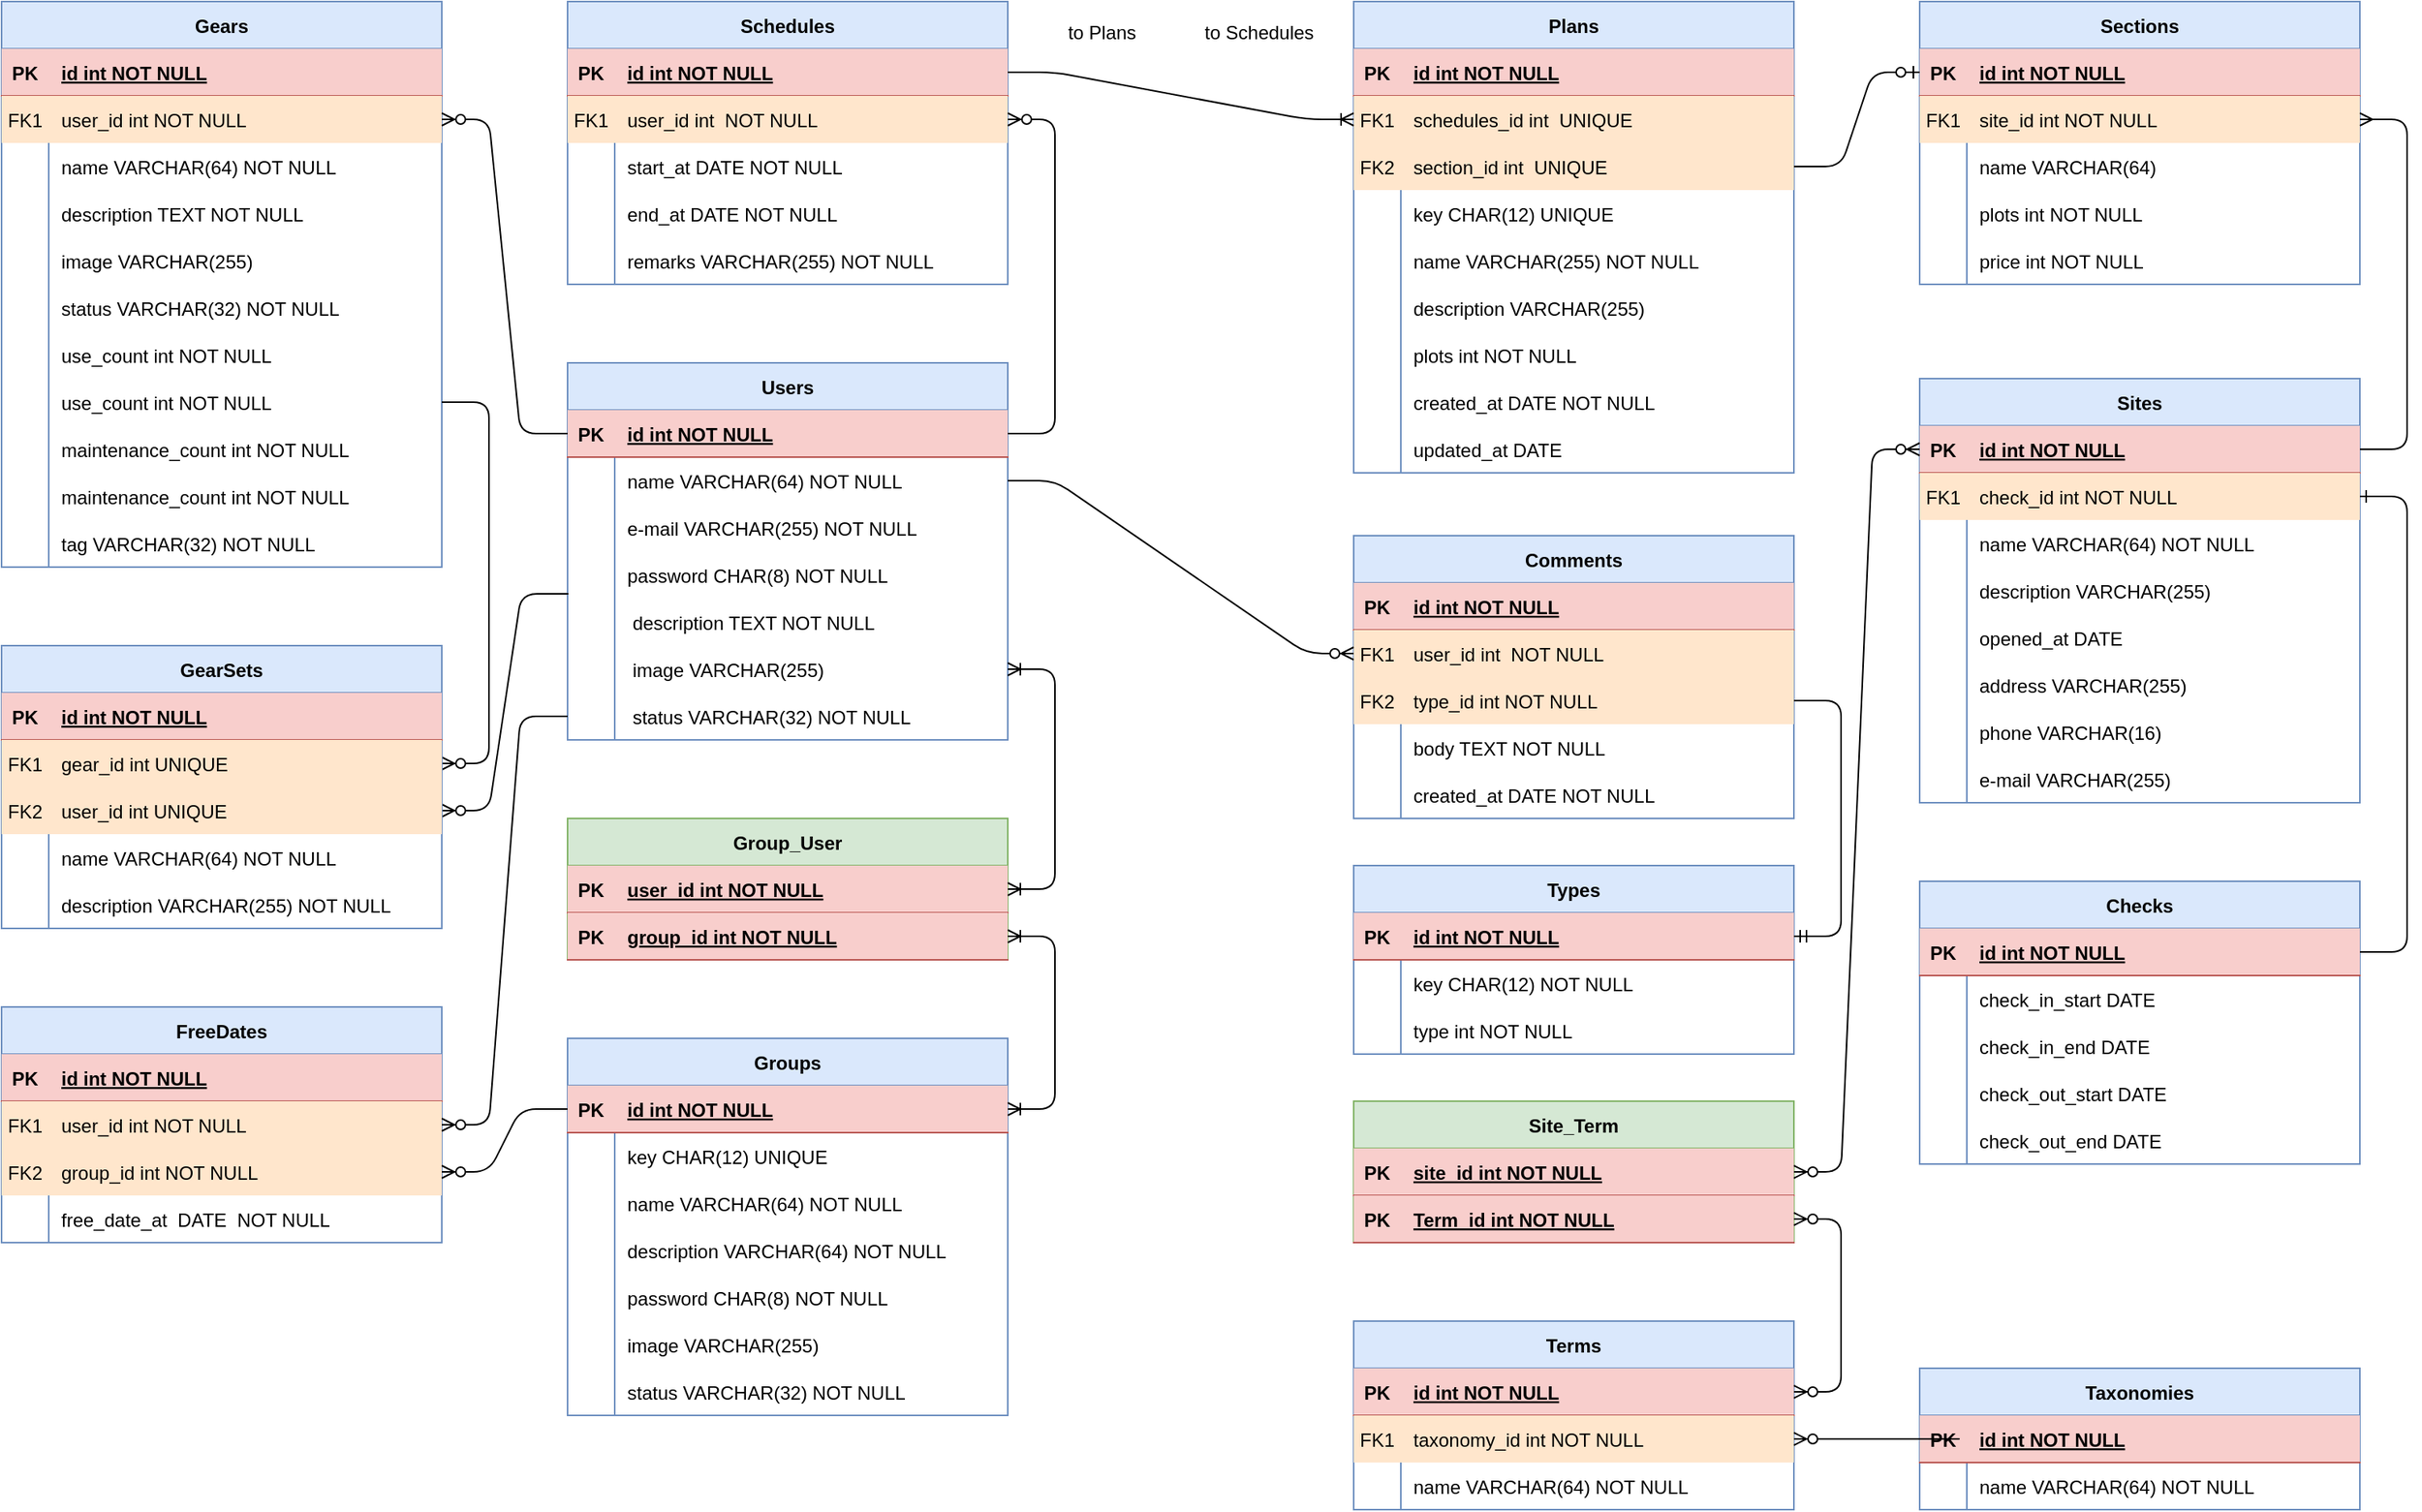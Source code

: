 <mxfile version="15.0.3" type="github">
  <diagram id="R2lEEEUBdFMjLlhIrx00" name="Page-1">
    <mxGraphModel dx="2076" dy="1158" grid="1" gridSize="10" guides="1" tooltips="1" connect="1" arrows="1" fold="1" page="1" pageScale="1" pageWidth="850" pageHeight="1100" math="0" shadow="0" extFonts="Permanent Marker^https://fonts.googleapis.com/css?family=Permanent+Marker">
      <root>
        <mxCell id="0" />
        <mxCell id="1" parent="0" />
        <mxCell id="C-vyLk0tnHw3VtMMgP7b-23" value="Users" style="shape=table;startSize=30;container=1;collapsible=1;childLayout=tableLayout;fixedRows=1;rowLines=0;fontStyle=1;align=center;resizeLast=1;fillColor=#dae8fc;strokeColor=#6c8ebf;" parent="1" vertex="1">
          <mxGeometry x="460" y="310" width="280" height="240" as="geometry" />
        </mxCell>
        <mxCell id="C-vyLk0tnHw3VtMMgP7b-24" value="" style="shape=partialRectangle;collapsible=0;dropTarget=0;pointerEvents=0;fillColor=#f8cecc;points=[[0,0.5],[1,0.5]];portConstraint=eastwest;top=0;left=0;right=0;bottom=1;strokeColor=#b85450;" parent="C-vyLk0tnHw3VtMMgP7b-23" vertex="1">
          <mxGeometry y="30" width="280" height="30" as="geometry" />
        </mxCell>
        <mxCell id="C-vyLk0tnHw3VtMMgP7b-25" value="PK" style="shape=partialRectangle;overflow=hidden;connectable=0;fillColor=none;top=0;left=0;bottom=0;right=0;fontStyle=1;" parent="C-vyLk0tnHw3VtMMgP7b-24" vertex="1">
          <mxGeometry width="30" height="30" as="geometry" />
        </mxCell>
        <mxCell id="C-vyLk0tnHw3VtMMgP7b-26" value="id int NOT NULL" style="shape=partialRectangle;overflow=hidden;connectable=0;fillColor=none;top=0;left=0;bottom=0;right=0;align=left;spacingLeft=6;fontStyle=5;" parent="C-vyLk0tnHw3VtMMgP7b-24" vertex="1">
          <mxGeometry x="30" width="250" height="30" as="geometry" />
        </mxCell>
        <mxCell id="C-vyLk0tnHw3VtMMgP7b-27" value="" style="shape=partialRectangle;collapsible=0;dropTarget=0;pointerEvents=0;fillColor=none;points=[[0,0.5],[1,0.5]];portConstraint=eastwest;top=0;left=0;right=0;bottom=0;" parent="C-vyLk0tnHw3VtMMgP7b-23" vertex="1">
          <mxGeometry y="60" width="280" height="30" as="geometry" />
        </mxCell>
        <mxCell id="C-vyLk0tnHw3VtMMgP7b-28" value="" style="shape=partialRectangle;overflow=hidden;connectable=0;fillColor=none;top=0;left=0;bottom=0;right=0;" parent="C-vyLk0tnHw3VtMMgP7b-27" vertex="1">
          <mxGeometry width="30" height="30" as="geometry" />
        </mxCell>
        <mxCell id="C-vyLk0tnHw3VtMMgP7b-29" value="name VARCHAR(64) NOT NULL" style="shape=partialRectangle;overflow=hidden;connectable=0;fillColor=none;top=0;left=0;bottom=0;right=0;align=left;spacingLeft=6;" parent="C-vyLk0tnHw3VtMMgP7b-27" vertex="1">
          <mxGeometry x="30" width="250" height="30" as="geometry" />
        </mxCell>
        <mxCell id="9mnsR0g9CtmsGNJOmkCO-30" value="" style="shape=partialRectangle;collapsible=0;dropTarget=0;pointerEvents=0;fillColor=none;points=[[0,0.5],[1,0.5]];portConstraint=eastwest;top=0;left=0;right=0;bottom=0;" parent="C-vyLk0tnHw3VtMMgP7b-23" vertex="1">
          <mxGeometry y="90" width="280" height="30" as="geometry" />
        </mxCell>
        <mxCell id="9mnsR0g9CtmsGNJOmkCO-31" value="" style="shape=partialRectangle;overflow=hidden;connectable=0;fillColor=none;top=0;left=0;bottom=0;right=0;" parent="9mnsR0g9CtmsGNJOmkCO-30" vertex="1">
          <mxGeometry width="30" height="30" as="geometry" />
        </mxCell>
        <mxCell id="9mnsR0g9CtmsGNJOmkCO-32" value="e-mail VARCHAR(255) NOT NULL" style="shape=partialRectangle;overflow=hidden;connectable=0;fillColor=none;top=0;left=0;bottom=0;right=0;align=left;spacingLeft=6;" parent="9mnsR0g9CtmsGNJOmkCO-30" vertex="1">
          <mxGeometry x="30" width="250" height="30" as="geometry" />
        </mxCell>
        <mxCell id="9mnsR0g9CtmsGNJOmkCO-33" value="" style="shape=partialRectangle;collapsible=0;dropTarget=0;pointerEvents=0;fillColor=none;points=[[0,0.5],[1,0.5]];portConstraint=eastwest;top=0;left=0;right=0;bottom=0;" parent="C-vyLk0tnHw3VtMMgP7b-23" vertex="1">
          <mxGeometry y="120" width="280" height="30" as="geometry" />
        </mxCell>
        <mxCell id="9mnsR0g9CtmsGNJOmkCO-34" value="" style="shape=partialRectangle;overflow=hidden;connectable=0;fillColor=none;top=0;left=0;bottom=0;right=0;" parent="9mnsR0g9CtmsGNJOmkCO-33" vertex="1">
          <mxGeometry width="30" height="30" as="geometry" />
        </mxCell>
        <mxCell id="9mnsR0g9CtmsGNJOmkCO-35" value="password CHAR(8) NOT NULL" style="shape=partialRectangle;overflow=hidden;connectable=0;fillColor=none;top=0;left=0;bottom=0;right=0;align=left;spacingLeft=6;" parent="9mnsR0g9CtmsGNJOmkCO-33" vertex="1">
          <mxGeometry x="30" width="250" height="30" as="geometry" />
        </mxCell>
        <mxCell id="9mnsR0g9CtmsGNJOmkCO-36" value="" style="shape=partialRectangle;collapsible=0;dropTarget=0;pointerEvents=0;fillColor=none;points=[[0,0.5],[1,0.5]];portConstraint=eastwest;top=0;left=0;right=0;bottom=0;" parent="C-vyLk0tnHw3VtMMgP7b-23" vertex="1">
          <mxGeometry y="150" width="280" height="30" as="geometry" />
        </mxCell>
        <mxCell id="9mnsR0g9CtmsGNJOmkCO-37" value="" style="shape=partialRectangle;overflow=hidden;connectable=0;fillColor=none;top=0;left=0;bottom=0;right=0;" parent="9mnsR0g9CtmsGNJOmkCO-36" vertex="1">
          <mxGeometry width="30" height="30" as="geometry" />
        </mxCell>
        <mxCell id="9mnsR0g9CtmsGNJOmkCO-38" value=" description TEXT NOT NULL" style="shape=partialRectangle;overflow=hidden;connectable=0;fillColor=none;top=0;left=0;bottom=0;right=0;align=left;spacingLeft=6;" parent="9mnsR0g9CtmsGNJOmkCO-36" vertex="1">
          <mxGeometry x="30" width="250" height="30" as="geometry" />
        </mxCell>
        <mxCell id="9mnsR0g9CtmsGNJOmkCO-39" value="" style="shape=partialRectangle;collapsible=0;dropTarget=0;pointerEvents=0;fillColor=none;points=[[0,0.5],[1,0.5]];portConstraint=eastwest;top=0;left=0;right=0;bottom=0;" parent="C-vyLk0tnHw3VtMMgP7b-23" vertex="1">
          <mxGeometry y="180" width="280" height="30" as="geometry" />
        </mxCell>
        <mxCell id="9mnsR0g9CtmsGNJOmkCO-40" value="" style="shape=partialRectangle;overflow=hidden;connectable=0;fillColor=none;top=0;left=0;bottom=0;right=0;" parent="9mnsR0g9CtmsGNJOmkCO-39" vertex="1">
          <mxGeometry width="30" height="30" as="geometry" />
        </mxCell>
        <mxCell id="9mnsR0g9CtmsGNJOmkCO-41" value=" image VARCHAR(255) " style="shape=partialRectangle;overflow=hidden;connectable=0;fillColor=none;top=0;left=0;bottom=0;right=0;align=left;spacingLeft=6;" parent="9mnsR0g9CtmsGNJOmkCO-39" vertex="1">
          <mxGeometry x="30" width="250" height="30" as="geometry" />
        </mxCell>
        <mxCell id="9mnsR0g9CtmsGNJOmkCO-42" value="" style="shape=partialRectangle;collapsible=0;dropTarget=0;pointerEvents=0;fillColor=none;points=[[0,0.5],[1,0.5]];portConstraint=eastwest;top=0;left=0;right=0;bottom=0;" parent="C-vyLk0tnHw3VtMMgP7b-23" vertex="1">
          <mxGeometry y="210" width="280" height="30" as="geometry" />
        </mxCell>
        <mxCell id="9mnsR0g9CtmsGNJOmkCO-43" value="" style="shape=partialRectangle;overflow=hidden;connectable=0;fillColor=none;top=0;left=0;bottom=0;right=0;" parent="9mnsR0g9CtmsGNJOmkCO-42" vertex="1">
          <mxGeometry width="30" height="30" as="geometry" />
        </mxCell>
        <mxCell id="9mnsR0g9CtmsGNJOmkCO-44" value=" status VARCHAR(32) NOT NULL" style="shape=partialRectangle;overflow=hidden;connectable=0;fillColor=none;top=0;left=0;bottom=0;right=0;align=left;spacingLeft=6;" parent="9mnsR0g9CtmsGNJOmkCO-42" vertex="1">
          <mxGeometry x="30" width="250" height="30" as="geometry" />
        </mxCell>
        <mxCell id="9mnsR0g9CtmsGNJOmkCO-4" value="Groups" style="shape=table;startSize=30;container=1;collapsible=1;childLayout=tableLayout;fixedRows=1;rowLines=0;fontStyle=1;align=center;resizeLast=1;fillColor=#dae8fc;strokeColor=#6c8ebf;" parent="1" vertex="1">
          <mxGeometry x="460" y="740" width="280" height="240" as="geometry" />
        </mxCell>
        <mxCell id="9mnsR0g9CtmsGNJOmkCO-5" value="" style="shape=partialRectangle;collapsible=0;dropTarget=0;pointerEvents=0;fillColor=#f8cecc;points=[[0,0.5],[1,0.5]];portConstraint=eastwest;top=0;left=0;right=0;bottom=1;strokeColor=#b85450;" parent="9mnsR0g9CtmsGNJOmkCO-4" vertex="1">
          <mxGeometry y="30" width="280" height="30" as="geometry" />
        </mxCell>
        <mxCell id="9mnsR0g9CtmsGNJOmkCO-6" value="PK" style="shape=partialRectangle;overflow=hidden;connectable=0;fillColor=none;top=0;left=0;bottom=0;right=0;fontStyle=1;" parent="9mnsR0g9CtmsGNJOmkCO-5" vertex="1">
          <mxGeometry width="30" height="30" as="geometry" />
        </mxCell>
        <mxCell id="9mnsR0g9CtmsGNJOmkCO-7" value="id int NOT NULL" style="shape=partialRectangle;overflow=hidden;connectable=0;fillColor=none;top=0;left=0;bottom=0;right=0;align=left;spacingLeft=6;fontStyle=5;" parent="9mnsR0g9CtmsGNJOmkCO-5" vertex="1">
          <mxGeometry x="30" width="250" height="30" as="geometry" />
        </mxCell>
        <mxCell id="BOWXUMiuTgUPQb0q6GQS-73" value="" style="shape=partialRectangle;collapsible=0;dropTarget=0;pointerEvents=0;fillColor=none;points=[[0,0.5],[1,0.5]];portConstraint=eastwest;top=0;left=0;right=0;bottom=0;" vertex="1" parent="9mnsR0g9CtmsGNJOmkCO-4">
          <mxGeometry y="60" width="280" height="30" as="geometry" />
        </mxCell>
        <mxCell id="BOWXUMiuTgUPQb0q6GQS-74" value="" style="shape=partialRectangle;overflow=hidden;connectable=0;fillColor=none;top=0;left=0;bottom=0;right=0;" vertex="1" parent="BOWXUMiuTgUPQb0q6GQS-73">
          <mxGeometry width="30" height="30" as="geometry" />
        </mxCell>
        <mxCell id="BOWXUMiuTgUPQb0q6GQS-75" value="key CHAR(12) UNIQUE" style="shape=partialRectangle;overflow=hidden;connectable=0;fillColor=none;top=0;left=0;bottom=0;right=0;align=left;spacingLeft=6;" vertex="1" parent="BOWXUMiuTgUPQb0q6GQS-73">
          <mxGeometry x="30" width="250" height="30" as="geometry" />
        </mxCell>
        <mxCell id="9mnsR0g9CtmsGNJOmkCO-8" value="" style="shape=partialRectangle;collapsible=0;dropTarget=0;pointerEvents=0;fillColor=none;points=[[0,0.5],[1,0.5]];portConstraint=eastwest;top=0;left=0;right=0;bottom=0;" parent="9mnsR0g9CtmsGNJOmkCO-4" vertex="1">
          <mxGeometry y="90" width="280" height="30" as="geometry" />
        </mxCell>
        <mxCell id="9mnsR0g9CtmsGNJOmkCO-9" value="" style="shape=partialRectangle;overflow=hidden;connectable=0;fillColor=none;top=0;left=0;bottom=0;right=0;" parent="9mnsR0g9CtmsGNJOmkCO-8" vertex="1">
          <mxGeometry width="30" height="30" as="geometry" />
        </mxCell>
        <mxCell id="9mnsR0g9CtmsGNJOmkCO-10" value="name VARCHAR(64) NOT NULL" style="shape=partialRectangle;overflow=hidden;connectable=0;fillColor=none;top=0;left=0;bottom=0;right=0;align=left;spacingLeft=6;" parent="9mnsR0g9CtmsGNJOmkCO-8" vertex="1">
          <mxGeometry x="30" width="250" height="30" as="geometry" />
        </mxCell>
        <mxCell id="9mnsR0g9CtmsGNJOmkCO-11" value="" style="shape=partialRectangle;collapsible=0;dropTarget=0;pointerEvents=0;fillColor=none;points=[[0,0.5],[1,0.5]];portConstraint=eastwest;top=0;left=0;right=0;bottom=0;" parent="9mnsR0g9CtmsGNJOmkCO-4" vertex="1">
          <mxGeometry y="120" width="280" height="30" as="geometry" />
        </mxCell>
        <mxCell id="9mnsR0g9CtmsGNJOmkCO-12" value="" style="shape=partialRectangle;overflow=hidden;connectable=0;fillColor=none;top=0;left=0;bottom=0;right=0;" parent="9mnsR0g9CtmsGNJOmkCO-11" vertex="1">
          <mxGeometry width="30" height="30" as="geometry" />
        </mxCell>
        <mxCell id="9mnsR0g9CtmsGNJOmkCO-13" value="description VARCHAR(64) NOT NULL" style="shape=partialRectangle;overflow=hidden;connectable=0;fillColor=none;top=0;left=0;bottom=0;right=0;align=left;spacingLeft=6;" parent="9mnsR0g9CtmsGNJOmkCO-11" vertex="1">
          <mxGeometry x="30" width="250" height="30" as="geometry" />
        </mxCell>
        <mxCell id="9mnsR0g9CtmsGNJOmkCO-46" value="" style="shape=partialRectangle;collapsible=0;dropTarget=0;pointerEvents=0;fillColor=none;points=[[0,0.5],[1,0.5]];portConstraint=eastwest;top=0;left=0;right=0;bottom=0;" parent="9mnsR0g9CtmsGNJOmkCO-4" vertex="1">
          <mxGeometry y="150" width="280" height="30" as="geometry" />
        </mxCell>
        <mxCell id="9mnsR0g9CtmsGNJOmkCO-47" value="" style="shape=partialRectangle;overflow=hidden;connectable=0;fillColor=none;top=0;left=0;bottom=0;right=0;" parent="9mnsR0g9CtmsGNJOmkCO-46" vertex="1">
          <mxGeometry width="30" height="30" as="geometry" />
        </mxCell>
        <mxCell id="9mnsR0g9CtmsGNJOmkCO-48" value="password CHAR(8) NOT NULL" style="shape=partialRectangle;overflow=hidden;connectable=0;fillColor=none;top=0;left=0;bottom=0;right=0;align=left;spacingLeft=6;" parent="9mnsR0g9CtmsGNJOmkCO-46" vertex="1">
          <mxGeometry x="30" width="250" height="30" as="geometry" />
        </mxCell>
        <mxCell id="9mnsR0g9CtmsGNJOmkCO-49" value="" style="shape=partialRectangle;collapsible=0;dropTarget=0;pointerEvents=0;fillColor=none;points=[[0,0.5],[1,0.5]];portConstraint=eastwest;top=0;left=0;right=0;bottom=0;" parent="9mnsR0g9CtmsGNJOmkCO-4" vertex="1">
          <mxGeometry y="180" width="280" height="30" as="geometry" />
        </mxCell>
        <mxCell id="9mnsR0g9CtmsGNJOmkCO-50" value="" style="shape=partialRectangle;overflow=hidden;connectable=0;fillColor=none;top=0;left=0;bottom=0;right=0;" parent="9mnsR0g9CtmsGNJOmkCO-49" vertex="1">
          <mxGeometry width="30" height="30" as="geometry" />
        </mxCell>
        <mxCell id="9mnsR0g9CtmsGNJOmkCO-51" value="image VARCHAR(255)" style="shape=partialRectangle;overflow=hidden;connectable=0;fillColor=none;top=0;left=0;bottom=0;right=0;align=left;spacingLeft=6;" parent="9mnsR0g9CtmsGNJOmkCO-49" vertex="1">
          <mxGeometry x="30" width="250" height="30" as="geometry" />
        </mxCell>
        <mxCell id="9mnsR0g9CtmsGNJOmkCO-52" value="" style="shape=partialRectangle;collapsible=0;dropTarget=0;pointerEvents=0;fillColor=none;points=[[0,0.5],[1,0.5]];portConstraint=eastwest;top=0;left=0;right=0;bottom=0;" parent="9mnsR0g9CtmsGNJOmkCO-4" vertex="1">
          <mxGeometry y="210" width="280" height="30" as="geometry" />
        </mxCell>
        <mxCell id="9mnsR0g9CtmsGNJOmkCO-53" value="" style="shape=partialRectangle;overflow=hidden;connectable=0;fillColor=none;top=0;left=0;bottom=0;right=0;" parent="9mnsR0g9CtmsGNJOmkCO-52" vertex="1">
          <mxGeometry width="30" height="30" as="geometry" />
        </mxCell>
        <mxCell id="9mnsR0g9CtmsGNJOmkCO-54" value="status VARCHAR(32) NOT NULL" style="shape=partialRectangle;overflow=hidden;connectable=0;fillColor=none;top=0;left=0;bottom=0;right=0;align=left;spacingLeft=6;" parent="9mnsR0g9CtmsGNJOmkCO-52" vertex="1">
          <mxGeometry x="30" width="250" height="30" as="geometry" />
        </mxCell>
        <mxCell id="9mnsR0g9CtmsGNJOmkCO-55" value="Group_User" style="shape=table;startSize=30;container=1;collapsible=1;childLayout=tableLayout;fixedRows=1;rowLines=0;fontStyle=1;align=center;resizeLast=1;fillColor=#d5e8d4;strokeColor=#82b366;" parent="1" vertex="1">
          <mxGeometry x="460" y="600" width="280" height="90" as="geometry" />
        </mxCell>
        <mxCell id="9mnsR0g9CtmsGNJOmkCO-74" value="" style="shape=partialRectangle;collapsible=0;dropTarget=0;pointerEvents=0;fillColor=#f8cecc;points=[[0,0.5],[1,0.5]];portConstraint=eastwest;top=0;left=0;right=0;bottom=1;strokeColor=#b85450;" parent="9mnsR0g9CtmsGNJOmkCO-55" vertex="1">
          <mxGeometry y="30" width="280" height="30" as="geometry" />
        </mxCell>
        <mxCell id="9mnsR0g9CtmsGNJOmkCO-75" value="PK" style="shape=partialRectangle;overflow=hidden;connectable=0;fillColor=none;top=0;left=0;bottom=0;right=0;fontStyle=1;" parent="9mnsR0g9CtmsGNJOmkCO-74" vertex="1">
          <mxGeometry width="30" height="30" as="geometry" />
        </mxCell>
        <mxCell id="9mnsR0g9CtmsGNJOmkCO-76" value="user_id int NOT NULL" style="shape=partialRectangle;overflow=hidden;connectable=0;fillColor=none;top=0;left=0;bottom=0;right=0;align=left;spacingLeft=6;fontStyle=5;" parent="9mnsR0g9CtmsGNJOmkCO-74" vertex="1">
          <mxGeometry x="30" width="250" height="30" as="geometry" />
        </mxCell>
        <mxCell id="9mnsR0g9CtmsGNJOmkCO-56" value="" style="shape=partialRectangle;collapsible=0;dropTarget=0;pointerEvents=0;fillColor=#f8cecc;points=[[0,0.5],[1,0.5]];portConstraint=eastwest;top=0;left=0;right=0;bottom=1;strokeColor=#b85450;" parent="9mnsR0g9CtmsGNJOmkCO-55" vertex="1">
          <mxGeometry y="60" width="280" height="30" as="geometry" />
        </mxCell>
        <mxCell id="9mnsR0g9CtmsGNJOmkCO-57" value="PK" style="shape=partialRectangle;overflow=hidden;connectable=0;fillColor=none;top=0;left=0;bottom=0;right=0;fontStyle=1;" parent="9mnsR0g9CtmsGNJOmkCO-56" vertex="1">
          <mxGeometry width="30" height="30" as="geometry" />
        </mxCell>
        <mxCell id="9mnsR0g9CtmsGNJOmkCO-58" value="group_id int NOT NULL" style="shape=partialRectangle;overflow=hidden;connectable=0;fillColor=none;top=0;left=0;bottom=0;right=0;align=left;spacingLeft=6;fontStyle=5;" parent="9mnsR0g9CtmsGNJOmkCO-56" vertex="1">
          <mxGeometry x="30" width="250" height="30" as="geometry" />
        </mxCell>
        <mxCell id="9mnsR0g9CtmsGNJOmkCO-77" value="" style="edgeStyle=entityRelationEdgeStyle;fontSize=12;html=1;endArrow=ERoneToMany;startArrow=ERoneToMany;exitX=1;exitY=0.5;exitDx=0;exitDy=0;" parent="1" source="9mnsR0g9CtmsGNJOmkCO-56" target="9mnsR0g9CtmsGNJOmkCO-5" edge="1">
          <mxGeometry width="100" height="100" relative="1" as="geometry">
            <mxPoint x="1130" y="515" as="sourcePoint" />
            <mxPoint x="1230" y="415" as="targetPoint" />
          </mxGeometry>
        </mxCell>
        <mxCell id="9mnsR0g9CtmsGNJOmkCO-78" value="" style="edgeStyle=entityRelationEdgeStyle;fontSize=12;html=1;endArrow=ERoneToMany;startArrow=ERoneToMany;entryX=1;entryY=0.5;entryDx=0;entryDy=0;" parent="1" target="9mnsR0g9CtmsGNJOmkCO-39" edge="1">
          <mxGeometry width="100" height="100" relative="1" as="geometry">
            <mxPoint x="740" y="645" as="sourcePoint" />
            <mxPoint x="580" y="470" as="targetPoint" />
          </mxGeometry>
        </mxCell>
        <mxCell id="5PDezzJxJa4ZXHz9_Cm6-1" value="Sites" style="shape=table;startSize=30;container=1;collapsible=1;childLayout=tableLayout;fixedRows=1;rowLines=0;fontStyle=1;align=center;resizeLast=1;fillColor=#dae8fc;strokeColor=#6c8ebf;" parent="1" vertex="1">
          <mxGeometry x="1320" y="320" width="280" height="270" as="geometry" />
        </mxCell>
        <mxCell id="5PDezzJxJa4ZXHz9_Cm6-2" value="" style="shape=partialRectangle;collapsible=0;dropTarget=0;pointerEvents=0;fillColor=#f8cecc;points=[[0,0.5],[1,0.5]];portConstraint=eastwest;top=0;left=0;right=0;bottom=1;strokeColor=#b85450;" parent="5PDezzJxJa4ZXHz9_Cm6-1" vertex="1">
          <mxGeometry y="30" width="280" height="30" as="geometry" />
        </mxCell>
        <mxCell id="5PDezzJxJa4ZXHz9_Cm6-3" value="PK" style="shape=partialRectangle;overflow=hidden;connectable=0;fillColor=none;top=0;left=0;bottom=0;right=0;fontStyle=1;" parent="5PDezzJxJa4ZXHz9_Cm6-2" vertex="1">
          <mxGeometry width="30" height="30" as="geometry" />
        </mxCell>
        <mxCell id="5PDezzJxJa4ZXHz9_Cm6-4" value="id int NOT NULL" style="shape=partialRectangle;overflow=hidden;connectable=0;fillColor=none;top=0;left=0;bottom=0;right=0;align=left;spacingLeft=6;fontStyle=5;" parent="5PDezzJxJa4ZXHz9_Cm6-2" vertex="1">
          <mxGeometry x="30" width="250" height="30" as="geometry" />
        </mxCell>
        <mxCell id="5PDezzJxJa4ZXHz9_Cm6-70" value="" style="shape=partialRectangle;collapsible=0;dropTarget=0;pointerEvents=0;fillColor=#ffe6cc;points=[[0,0.5],[1,0.5]];portConstraint=eastwest;top=0;left=0;right=0;bottom=0;strokeColor=#d79b00;" parent="5PDezzJxJa4ZXHz9_Cm6-1" vertex="1">
          <mxGeometry y="60" width="280" height="30" as="geometry" />
        </mxCell>
        <mxCell id="5PDezzJxJa4ZXHz9_Cm6-71" value="FK1" style="shape=partialRectangle;overflow=hidden;connectable=0;fillColor=none;top=0;left=0;bottom=0;right=0;" parent="5PDezzJxJa4ZXHz9_Cm6-70" vertex="1">
          <mxGeometry width="30" height="30" as="geometry" />
        </mxCell>
        <mxCell id="5PDezzJxJa4ZXHz9_Cm6-72" value="check_id int NOT NULL" style="shape=partialRectangle;overflow=hidden;connectable=0;fillColor=none;top=0;left=0;bottom=0;right=0;align=left;spacingLeft=6;" parent="5PDezzJxJa4ZXHz9_Cm6-70" vertex="1">
          <mxGeometry x="30" width="250" height="30" as="geometry" />
        </mxCell>
        <mxCell id="5PDezzJxJa4ZXHz9_Cm6-58" value="" style="shape=partialRectangle;collapsible=0;dropTarget=0;pointerEvents=0;fillColor=none;points=[[0,0.5],[1,0.5]];portConstraint=eastwest;top=0;left=0;right=0;bottom=0;" parent="5PDezzJxJa4ZXHz9_Cm6-1" vertex="1">
          <mxGeometry y="90" width="280" height="30" as="geometry" />
        </mxCell>
        <mxCell id="5PDezzJxJa4ZXHz9_Cm6-59" value="" style="shape=partialRectangle;overflow=hidden;connectable=0;fillColor=none;top=0;left=0;bottom=0;right=0;" parent="5PDezzJxJa4ZXHz9_Cm6-58" vertex="1">
          <mxGeometry width="30" height="30" as="geometry" />
        </mxCell>
        <mxCell id="5PDezzJxJa4ZXHz9_Cm6-60" value="name VARCHAR(64) NOT NULL" style="shape=partialRectangle;overflow=hidden;connectable=0;fillColor=none;top=0;left=0;bottom=0;right=0;align=left;spacingLeft=6;" parent="5PDezzJxJa4ZXHz9_Cm6-58" vertex="1">
          <mxGeometry x="30" width="250" height="30" as="geometry" />
        </mxCell>
        <mxCell id="5PDezzJxJa4ZXHz9_Cm6-8" value="" style="shape=partialRectangle;collapsible=0;dropTarget=0;pointerEvents=0;fillColor=none;points=[[0,0.5],[1,0.5]];portConstraint=eastwest;top=0;left=0;right=0;bottom=0;" parent="5PDezzJxJa4ZXHz9_Cm6-1" vertex="1">
          <mxGeometry y="120" width="280" height="30" as="geometry" />
        </mxCell>
        <mxCell id="5PDezzJxJa4ZXHz9_Cm6-9" value="" style="shape=partialRectangle;overflow=hidden;connectable=0;fillColor=none;top=0;left=0;bottom=0;right=0;" parent="5PDezzJxJa4ZXHz9_Cm6-8" vertex="1">
          <mxGeometry width="30" height="30" as="geometry" />
        </mxCell>
        <mxCell id="5PDezzJxJa4ZXHz9_Cm6-10" value="description VARCHAR(255) " style="shape=partialRectangle;overflow=hidden;connectable=0;fillColor=none;top=0;left=0;bottom=0;right=0;align=left;spacingLeft=6;" parent="5PDezzJxJa4ZXHz9_Cm6-8" vertex="1">
          <mxGeometry x="30" width="250" height="30" as="geometry" />
        </mxCell>
        <mxCell id="5PDezzJxJa4ZXHz9_Cm6-55" value="" style="shape=partialRectangle;collapsible=0;dropTarget=0;pointerEvents=0;fillColor=none;points=[[0,0.5],[1,0.5]];portConstraint=eastwest;top=0;left=0;right=0;bottom=0;" parent="5PDezzJxJa4ZXHz9_Cm6-1" vertex="1">
          <mxGeometry y="150" width="280" height="30" as="geometry" />
        </mxCell>
        <mxCell id="5PDezzJxJa4ZXHz9_Cm6-56" value="" style="shape=partialRectangle;overflow=hidden;connectable=0;fillColor=none;top=0;left=0;bottom=0;right=0;" parent="5PDezzJxJa4ZXHz9_Cm6-55" vertex="1">
          <mxGeometry width="30" height="30" as="geometry" />
        </mxCell>
        <mxCell id="5PDezzJxJa4ZXHz9_Cm6-57" value="opened_at DATE" style="shape=partialRectangle;overflow=hidden;connectable=0;fillColor=none;top=0;left=0;bottom=0;right=0;align=left;spacingLeft=6;" parent="5PDezzJxJa4ZXHz9_Cm6-55" vertex="1">
          <mxGeometry x="30" width="250" height="30" as="geometry" />
        </mxCell>
        <mxCell id="5PDezzJxJa4ZXHz9_Cm6-64" value="" style="shape=partialRectangle;collapsible=0;dropTarget=0;pointerEvents=0;fillColor=none;points=[[0,0.5],[1,0.5]];portConstraint=eastwest;top=0;left=0;right=0;bottom=0;" parent="5PDezzJxJa4ZXHz9_Cm6-1" vertex="1">
          <mxGeometry y="180" width="280" height="30" as="geometry" />
        </mxCell>
        <mxCell id="5PDezzJxJa4ZXHz9_Cm6-65" value="" style="shape=partialRectangle;overflow=hidden;connectable=0;fillColor=none;top=0;left=0;bottom=0;right=0;" parent="5PDezzJxJa4ZXHz9_Cm6-64" vertex="1">
          <mxGeometry width="30" height="30" as="geometry" />
        </mxCell>
        <mxCell id="5PDezzJxJa4ZXHz9_Cm6-66" value="address VARCHAR(255) " style="shape=partialRectangle;overflow=hidden;connectable=0;fillColor=none;top=0;left=0;bottom=0;right=0;align=left;spacingLeft=6;" parent="5PDezzJxJa4ZXHz9_Cm6-64" vertex="1">
          <mxGeometry x="30" width="250" height="30" as="geometry" />
        </mxCell>
        <mxCell id="5PDezzJxJa4ZXHz9_Cm6-80" value="" style="shape=partialRectangle;collapsible=0;dropTarget=0;pointerEvents=0;fillColor=none;points=[[0,0.5],[1,0.5]];portConstraint=eastwest;top=0;left=0;right=0;bottom=0;" parent="5PDezzJxJa4ZXHz9_Cm6-1" vertex="1">
          <mxGeometry y="210" width="280" height="30" as="geometry" />
        </mxCell>
        <mxCell id="5PDezzJxJa4ZXHz9_Cm6-81" value="" style="shape=partialRectangle;overflow=hidden;connectable=0;fillColor=none;top=0;left=0;bottom=0;right=0;" parent="5PDezzJxJa4ZXHz9_Cm6-80" vertex="1">
          <mxGeometry width="30" height="30" as="geometry" />
        </mxCell>
        <mxCell id="5PDezzJxJa4ZXHz9_Cm6-82" value="phone VARCHAR(16)" style="shape=partialRectangle;overflow=hidden;connectable=0;fillColor=none;top=0;left=0;bottom=0;right=0;align=left;spacingLeft=6;" parent="5PDezzJxJa4ZXHz9_Cm6-80" vertex="1">
          <mxGeometry x="30" width="250" height="30" as="geometry" />
        </mxCell>
        <mxCell id="5PDezzJxJa4ZXHz9_Cm6-83" value="" style="shape=partialRectangle;collapsible=0;dropTarget=0;pointerEvents=0;fillColor=none;points=[[0,0.5],[1,0.5]];portConstraint=eastwest;top=0;left=0;right=0;bottom=0;" parent="5PDezzJxJa4ZXHz9_Cm6-1" vertex="1">
          <mxGeometry y="240" width="280" height="30" as="geometry" />
        </mxCell>
        <mxCell id="5PDezzJxJa4ZXHz9_Cm6-84" value="" style="shape=partialRectangle;overflow=hidden;connectable=0;fillColor=none;top=0;left=0;bottom=0;right=0;" parent="5PDezzJxJa4ZXHz9_Cm6-83" vertex="1">
          <mxGeometry width="30" height="30" as="geometry" />
        </mxCell>
        <mxCell id="5PDezzJxJa4ZXHz9_Cm6-85" value="e-mail VARCHAR(255)" style="shape=partialRectangle;overflow=hidden;connectable=0;fillColor=none;top=0;left=0;bottom=0;right=0;align=left;spacingLeft=6;" parent="5PDezzJxJa4ZXHz9_Cm6-83" vertex="1">
          <mxGeometry x="30" width="250" height="30" as="geometry" />
        </mxCell>
        <mxCell id="5PDezzJxJa4ZXHz9_Cm6-17" value="Schedules" style="shape=table;startSize=30;container=1;collapsible=1;childLayout=tableLayout;fixedRows=1;rowLines=0;fontStyle=1;align=center;resizeLast=1;fillColor=#dae8fc;strokeColor=#6c8ebf;" parent="1" vertex="1">
          <mxGeometry x="460" y="80" width="280" height="180" as="geometry" />
        </mxCell>
        <mxCell id="5PDezzJxJa4ZXHz9_Cm6-18" value="" style="shape=partialRectangle;collapsible=0;dropTarget=0;pointerEvents=0;fillColor=#f8cecc;points=[[0,0.5],[1,0.5]];portConstraint=eastwest;top=0;left=0;right=0;bottom=1;strokeColor=#b85450;" parent="5PDezzJxJa4ZXHz9_Cm6-17" vertex="1">
          <mxGeometry y="30" width="280" height="30" as="geometry" />
        </mxCell>
        <mxCell id="5PDezzJxJa4ZXHz9_Cm6-19" value="PK" style="shape=partialRectangle;overflow=hidden;connectable=0;fillColor=none;top=0;left=0;bottom=0;right=0;fontStyle=1;" parent="5PDezzJxJa4ZXHz9_Cm6-18" vertex="1">
          <mxGeometry width="30" height="30" as="geometry" />
        </mxCell>
        <mxCell id="5PDezzJxJa4ZXHz9_Cm6-20" value="id int NOT NULL " style="shape=partialRectangle;overflow=hidden;connectable=0;fillColor=none;top=0;left=0;bottom=0;right=0;align=left;spacingLeft=6;fontStyle=5;" parent="5PDezzJxJa4ZXHz9_Cm6-18" vertex="1">
          <mxGeometry x="30" width="250" height="30" as="geometry" />
        </mxCell>
        <mxCell id="5PDezzJxJa4ZXHz9_Cm6-265" value="" style="shape=partialRectangle;collapsible=0;dropTarget=0;pointerEvents=0;fillColor=#ffe6cc;points=[[0,0.5],[1,0.5]];portConstraint=eastwest;top=0;left=0;right=0;bottom=0;strokeColor=#d79b00;" parent="5PDezzJxJa4ZXHz9_Cm6-17" vertex="1">
          <mxGeometry y="60" width="280" height="30" as="geometry" />
        </mxCell>
        <mxCell id="5PDezzJxJa4ZXHz9_Cm6-266" value="FK1" style="shape=partialRectangle;overflow=hidden;connectable=0;fillColor=none;top=0;left=0;bottom=0;right=0;" parent="5PDezzJxJa4ZXHz9_Cm6-265" vertex="1">
          <mxGeometry width="30" height="30" as="geometry" />
        </mxCell>
        <mxCell id="5PDezzJxJa4ZXHz9_Cm6-267" value="user_id int  NOT NULL" style="shape=partialRectangle;overflow=hidden;connectable=0;fillColor=none;top=0;left=0;bottom=0;right=0;align=left;spacingLeft=6;" parent="5PDezzJxJa4ZXHz9_Cm6-265" vertex="1">
          <mxGeometry x="30" width="250" height="30" as="geometry" />
        </mxCell>
        <mxCell id="5PDezzJxJa4ZXHz9_Cm6-30" value="" style="shape=partialRectangle;collapsible=0;dropTarget=0;pointerEvents=0;fillColor=none;points=[[0,0.5],[1,0.5]];portConstraint=eastwest;top=0;left=0;right=0;bottom=0;" parent="5PDezzJxJa4ZXHz9_Cm6-17" vertex="1">
          <mxGeometry y="90" width="280" height="30" as="geometry" />
        </mxCell>
        <mxCell id="5PDezzJxJa4ZXHz9_Cm6-31" value="" style="shape=partialRectangle;overflow=hidden;connectable=0;fillColor=none;top=0;left=0;bottom=0;right=0;" parent="5PDezzJxJa4ZXHz9_Cm6-30" vertex="1">
          <mxGeometry width="30" height="30" as="geometry" />
        </mxCell>
        <mxCell id="5PDezzJxJa4ZXHz9_Cm6-32" value="start_at DATE NOT NULL " style="shape=partialRectangle;overflow=hidden;connectable=0;fillColor=none;top=0;left=0;bottom=0;right=0;align=left;spacingLeft=6;" parent="5PDezzJxJa4ZXHz9_Cm6-30" vertex="1">
          <mxGeometry x="30" width="250" height="30" as="geometry" />
        </mxCell>
        <mxCell id="5PDezzJxJa4ZXHz9_Cm6-36" value="" style="shape=partialRectangle;collapsible=0;dropTarget=0;pointerEvents=0;fillColor=none;points=[[0,0.5],[1,0.5]];portConstraint=eastwest;top=0;left=0;right=0;bottom=0;" parent="5PDezzJxJa4ZXHz9_Cm6-17" vertex="1">
          <mxGeometry y="120" width="280" height="30" as="geometry" />
        </mxCell>
        <mxCell id="5PDezzJxJa4ZXHz9_Cm6-37" value="" style="shape=partialRectangle;overflow=hidden;connectable=0;fillColor=none;top=0;left=0;bottom=0;right=0;" parent="5PDezzJxJa4ZXHz9_Cm6-36" vertex="1">
          <mxGeometry width="30" height="30" as="geometry" />
        </mxCell>
        <mxCell id="5PDezzJxJa4ZXHz9_Cm6-38" value="end_at DATE NOT NULL " style="shape=partialRectangle;overflow=hidden;connectable=0;fillColor=none;top=0;left=0;bottom=0;right=0;align=left;spacingLeft=6;" parent="5PDezzJxJa4ZXHz9_Cm6-36" vertex="1">
          <mxGeometry x="30" width="250" height="30" as="geometry" />
        </mxCell>
        <mxCell id="5PDezzJxJa4ZXHz9_Cm6-42" value="" style="shape=partialRectangle;collapsible=0;dropTarget=0;pointerEvents=0;fillColor=none;points=[[0,0.5],[1,0.5]];portConstraint=eastwest;top=0;left=0;right=0;bottom=0;" parent="5PDezzJxJa4ZXHz9_Cm6-17" vertex="1">
          <mxGeometry y="150" width="280" height="30" as="geometry" />
        </mxCell>
        <mxCell id="5PDezzJxJa4ZXHz9_Cm6-43" value="" style="shape=partialRectangle;overflow=hidden;connectable=0;fillColor=none;top=0;left=0;bottom=0;right=0;" parent="5PDezzJxJa4ZXHz9_Cm6-42" vertex="1">
          <mxGeometry width="30" height="30" as="geometry" />
        </mxCell>
        <mxCell id="5PDezzJxJa4ZXHz9_Cm6-44" value="remarks VARCHAR(255) NOT NULL " style="shape=partialRectangle;overflow=hidden;connectable=0;fillColor=none;top=0;left=0;bottom=0;right=0;align=left;spacingLeft=6;" parent="5PDezzJxJa4ZXHz9_Cm6-42" vertex="1">
          <mxGeometry x="30" width="250" height="30" as="geometry" />
        </mxCell>
        <mxCell id="5PDezzJxJa4ZXHz9_Cm6-89" value="Checks" style="shape=table;startSize=30;container=1;collapsible=1;childLayout=tableLayout;fixedRows=1;rowLines=0;fontStyle=1;align=center;resizeLast=1;fillColor=#dae8fc;strokeColor=#6c8ebf;" parent="1" vertex="1">
          <mxGeometry x="1320" y="640" width="280" height="180" as="geometry" />
        </mxCell>
        <mxCell id="5PDezzJxJa4ZXHz9_Cm6-90" value="" style="shape=partialRectangle;collapsible=0;dropTarget=0;pointerEvents=0;fillColor=#f8cecc;points=[[0,0.5],[1,0.5]];portConstraint=eastwest;top=0;left=0;right=0;bottom=1;strokeColor=#b85450;" parent="5PDezzJxJa4ZXHz9_Cm6-89" vertex="1">
          <mxGeometry y="30" width="280" height="30" as="geometry" />
        </mxCell>
        <mxCell id="5PDezzJxJa4ZXHz9_Cm6-91" value="PK" style="shape=partialRectangle;overflow=hidden;connectable=0;fillColor=none;top=0;left=0;bottom=0;right=0;fontStyle=1;" parent="5PDezzJxJa4ZXHz9_Cm6-90" vertex="1">
          <mxGeometry width="30" height="30" as="geometry" />
        </mxCell>
        <mxCell id="5PDezzJxJa4ZXHz9_Cm6-92" value="id int NOT NULL " style="shape=partialRectangle;overflow=hidden;connectable=0;fillColor=none;top=0;left=0;bottom=0;right=0;align=left;spacingLeft=6;fontStyle=5;" parent="5PDezzJxJa4ZXHz9_Cm6-90" vertex="1">
          <mxGeometry x="30" width="250" height="30" as="geometry" />
        </mxCell>
        <mxCell id="5PDezzJxJa4ZXHz9_Cm6-11" value="" style="shape=partialRectangle;collapsible=0;dropTarget=0;pointerEvents=0;fillColor=none;points=[[0,0.5],[1,0.5]];portConstraint=eastwest;top=0;left=0;right=0;bottom=0;" parent="5PDezzJxJa4ZXHz9_Cm6-89" vertex="1">
          <mxGeometry y="60" width="280" height="30" as="geometry" />
        </mxCell>
        <mxCell id="5PDezzJxJa4ZXHz9_Cm6-12" value="" style="shape=partialRectangle;overflow=hidden;connectable=0;fillColor=none;top=0;left=0;bottom=0;right=0;" parent="5PDezzJxJa4ZXHz9_Cm6-11" vertex="1">
          <mxGeometry width="30" height="30" as="geometry" />
        </mxCell>
        <mxCell id="5PDezzJxJa4ZXHz9_Cm6-13" value="check_in_start DATE" style="shape=partialRectangle;overflow=hidden;connectable=0;fillColor=none;top=0;left=0;bottom=0;right=0;align=left;spacingLeft=6;" parent="5PDezzJxJa4ZXHz9_Cm6-11" vertex="1">
          <mxGeometry x="30" width="250" height="30" as="geometry" />
        </mxCell>
        <mxCell id="5PDezzJxJa4ZXHz9_Cm6-14" value="" style="shape=partialRectangle;collapsible=0;dropTarget=0;pointerEvents=0;fillColor=none;points=[[0,0.5],[1,0.5]];portConstraint=eastwest;top=0;left=0;right=0;bottom=0;" parent="5PDezzJxJa4ZXHz9_Cm6-89" vertex="1">
          <mxGeometry y="90" width="280" height="30" as="geometry" />
        </mxCell>
        <mxCell id="5PDezzJxJa4ZXHz9_Cm6-15" value="" style="shape=partialRectangle;overflow=hidden;connectable=0;fillColor=none;top=0;left=0;bottom=0;right=0;" parent="5PDezzJxJa4ZXHz9_Cm6-14" vertex="1">
          <mxGeometry width="30" height="30" as="geometry" />
        </mxCell>
        <mxCell id="5PDezzJxJa4ZXHz9_Cm6-16" value="check_in_end DATE" style="shape=partialRectangle;overflow=hidden;connectable=0;fillColor=none;top=0;left=0;bottom=0;right=0;align=left;spacingLeft=6;" parent="5PDezzJxJa4ZXHz9_Cm6-14" vertex="1">
          <mxGeometry x="30" width="250" height="30" as="geometry" />
        </mxCell>
        <mxCell id="5PDezzJxJa4ZXHz9_Cm6-49" value="" style="shape=partialRectangle;collapsible=0;dropTarget=0;pointerEvents=0;fillColor=none;points=[[0,0.5],[1,0.5]];portConstraint=eastwest;top=0;left=0;right=0;bottom=0;" parent="5PDezzJxJa4ZXHz9_Cm6-89" vertex="1">
          <mxGeometry y="120" width="280" height="30" as="geometry" />
        </mxCell>
        <mxCell id="5PDezzJxJa4ZXHz9_Cm6-50" value="" style="shape=partialRectangle;overflow=hidden;connectable=0;fillColor=none;top=0;left=0;bottom=0;right=0;" parent="5PDezzJxJa4ZXHz9_Cm6-49" vertex="1">
          <mxGeometry width="30" height="30" as="geometry" />
        </mxCell>
        <mxCell id="5PDezzJxJa4ZXHz9_Cm6-51" value="check_out_start DATE" style="shape=partialRectangle;overflow=hidden;connectable=0;fillColor=none;top=0;left=0;bottom=0;right=0;align=left;spacingLeft=6;" parent="5PDezzJxJa4ZXHz9_Cm6-49" vertex="1">
          <mxGeometry x="30" width="250" height="30" as="geometry" />
        </mxCell>
        <mxCell id="5PDezzJxJa4ZXHz9_Cm6-52" value="" style="shape=partialRectangle;collapsible=0;dropTarget=0;pointerEvents=0;fillColor=none;points=[[0,0.5],[1,0.5]];portConstraint=eastwest;top=0;left=0;right=0;bottom=0;" parent="5PDezzJxJa4ZXHz9_Cm6-89" vertex="1">
          <mxGeometry y="150" width="280" height="30" as="geometry" />
        </mxCell>
        <mxCell id="5PDezzJxJa4ZXHz9_Cm6-53" value="" style="shape=partialRectangle;overflow=hidden;connectable=0;fillColor=none;top=0;left=0;bottom=0;right=0;" parent="5PDezzJxJa4ZXHz9_Cm6-52" vertex="1">
          <mxGeometry width="30" height="30" as="geometry" />
        </mxCell>
        <mxCell id="5PDezzJxJa4ZXHz9_Cm6-54" value="check_out_end DATE" style="shape=partialRectangle;overflow=hidden;connectable=0;fillColor=none;top=0;left=0;bottom=0;right=0;align=left;spacingLeft=6;" parent="5PDezzJxJa4ZXHz9_Cm6-52" vertex="1">
          <mxGeometry x="30" width="250" height="30" as="geometry" />
        </mxCell>
        <mxCell id="5PDezzJxJa4ZXHz9_Cm6-102" value="" style="edgeStyle=entityRelationEdgeStyle;fontSize=12;html=1;endArrow=ERone;endFill=1;entryX=1;entryY=0.5;entryDx=0;entryDy=0;" parent="1" source="5PDezzJxJa4ZXHz9_Cm6-90" target="5PDezzJxJa4ZXHz9_Cm6-70" edge="1">
          <mxGeometry width="100" height="100" relative="1" as="geometry">
            <mxPoint x="1230" y="530" as="sourcePoint" />
            <mxPoint x="970" y="590" as="targetPoint" />
          </mxGeometry>
        </mxCell>
        <mxCell id="5PDezzJxJa4ZXHz9_Cm6-103" value="Sections" style="shape=table;startSize=30;container=1;collapsible=1;childLayout=tableLayout;fixedRows=1;rowLines=0;fontStyle=1;align=center;resizeLast=1;fillColor=#dae8fc;strokeColor=#6c8ebf;" parent="1" vertex="1">
          <mxGeometry x="1320" y="80" width="280" height="180" as="geometry" />
        </mxCell>
        <mxCell id="5PDezzJxJa4ZXHz9_Cm6-104" value="" style="shape=partialRectangle;collapsible=0;dropTarget=0;pointerEvents=0;fillColor=#f8cecc;points=[[0,0.5],[1,0.5]];portConstraint=eastwest;top=0;left=0;right=0;bottom=1;strokeColor=#b85450;" parent="5PDezzJxJa4ZXHz9_Cm6-103" vertex="1">
          <mxGeometry y="30" width="280" height="30" as="geometry" />
        </mxCell>
        <mxCell id="5PDezzJxJa4ZXHz9_Cm6-105" value="PK" style="shape=partialRectangle;overflow=hidden;connectable=0;fillColor=none;top=0;left=0;bottom=0;right=0;fontStyle=1;" parent="5PDezzJxJa4ZXHz9_Cm6-104" vertex="1">
          <mxGeometry width="30" height="30" as="geometry" />
        </mxCell>
        <mxCell id="5PDezzJxJa4ZXHz9_Cm6-106" value="id int NOT NULL " style="shape=partialRectangle;overflow=hidden;connectable=0;fillColor=none;top=0;left=0;bottom=0;right=0;align=left;spacingLeft=6;fontStyle=5;" parent="5PDezzJxJa4ZXHz9_Cm6-104" vertex="1">
          <mxGeometry x="30" width="250" height="30" as="geometry" />
        </mxCell>
        <mxCell id="5PDezzJxJa4ZXHz9_Cm6-107" value="" style="shape=partialRectangle;collapsible=0;dropTarget=0;pointerEvents=0;fillColor=#ffe6cc;points=[[0,0.5],[1,0.5]];portConstraint=eastwest;top=0;left=0;right=0;bottom=0;strokeColor=#d79b00;" parent="5PDezzJxJa4ZXHz9_Cm6-103" vertex="1">
          <mxGeometry y="60" width="280" height="30" as="geometry" />
        </mxCell>
        <mxCell id="5PDezzJxJa4ZXHz9_Cm6-108" value="FK1" style="shape=partialRectangle;overflow=hidden;connectable=0;fillColor=none;top=0;left=0;bottom=0;right=0;" parent="5PDezzJxJa4ZXHz9_Cm6-107" vertex="1">
          <mxGeometry width="30" height="30" as="geometry" />
        </mxCell>
        <mxCell id="5PDezzJxJa4ZXHz9_Cm6-109" value="site_id int NOT NULL" style="shape=partialRectangle;overflow=hidden;connectable=0;fillColor=none;top=0;left=0;bottom=0;right=0;align=left;spacingLeft=6;" parent="5PDezzJxJa4ZXHz9_Cm6-107" vertex="1">
          <mxGeometry x="30" width="250" height="30" as="geometry" />
        </mxCell>
        <mxCell id="5PDezzJxJa4ZXHz9_Cm6-110" value="" style="shape=partialRectangle;collapsible=0;dropTarget=0;pointerEvents=0;fillColor=none;points=[[0,0.5],[1,0.5]];portConstraint=eastwest;top=0;left=0;right=0;bottom=0;" parent="5PDezzJxJa4ZXHz9_Cm6-103" vertex="1">
          <mxGeometry y="90" width="280" height="30" as="geometry" />
        </mxCell>
        <mxCell id="5PDezzJxJa4ZXHz9_Cm6-111" value="" style="shape=partialRectangle;overflow=hidden;connectable=0;fillColor=none;top=0;left=0;bottom=0;right=0;" parent="5PDezzJxJa4ZXHz9_Cm6-110" vertex="1">
          <mxGeometry width="30" height="30" as="geometry" />
        </mxCell>
        <mxCell id="5PDezzJxJa4ZXHz9_Cm6-112" value="name VARCHAR(64)" style="shape=partialRectangle;overflow=hidden;connectable=0;fillColor=none;top=0;left=0;bottom=0;right=0;align=left;spacingLeft=6;" parent="5PDezzJxJa4ZXHz9_Cm6-110" vertex="1">
          <mxGeometry x="30" width="250" height="30" as="geometry" />
        </mxCell>
        <mxCell id="5PDezzJxJa4ZXHz9_Cm6-113" value="" style="shape=partialRectangle;collapsible=0;dropTarget=0;pointerEvents=0;fillColor=none;points=[[0,0.5],[1,0.5]];portConstraint=eastwest;top=0;left=0;right=0;bottom=0;" parent="5PDezzJxJa4ZXHz9_Cm6-103" vertex="1">
          <mxGeometry y="120" width="280" height="30" as="geometry" />
        </mxCell>
        <mxCell id="5PDezzJxJa4ZXHz9_Cm6-114" value="" style="shape=partialRectangle;overflow=hidden;connectable=0;fillColor=none;top=0;left=0;bottom=0;right=0;" parent="5PDezzJxJa4ZXHz9_Cm6-113" vertex="1">
          <mxGeometry width="30" height="30" as="geometry" />
        </mxCell>
        <mxCell id="5PDezzJxJa4ZXHz9_Cm6-115" value="plots int NOT NULL" style="shape=partialRectangle;overflow=hidden;connectable=0;fillColor=none;top=0;left=0;bottom=0;right=0;align=left;spacingLeft=6;" parent="5PDezzJxJa4ZXHz9_Cm6-113" vertex="1">
          <mxGeometry x="30" width="250" height="30" as="geometry" />
        </mxCell>
        <mxCell id="5PDezzJxJa4ZXHz9_Cm6-243" value="" style="shape=partialRectangle;collapsible=0;dropTarget=0;pointerEvents=0;fillColor=none;points=[[0,0.5],[1,0.5]];portConstraint=eastwest;top=0;left=0;right=0;bottom=0;" parent="5PDezzJxJa4ZXHz9_Cm6-103" vertex="1">
          <mxGeometry y="150" width="280" height="30" as="geometry" />
        </mxCell>
        <mxCell id="5PDezzJxJa4ZXHz9_Cm6-244" value="" style="shape=partialRectangle;overflow=hidden;connectable=0;fillColor=none;top=0;left=0;bottom=0;right=0;" parent="5PDezzJxJa4ZXHz9_Cm6-243" vertex="1">
          <mxGeometry width="30" height="30" as="geometry" />
        </mxCell>
        <mxCell id="5PDezzJxJa4ZXHz9_Cm6-245" value="price int NOT NULL" style="shape=partialRectangle;overflow=hidden;connectable=0;fillColor=none;top=0;left=0;bottom=0;right=0;align=left;spacingLeft=6;" parent="5PDezzJxJa4ZXHz9_Cm6-243" vertex="1">
          <mxGeometry x="30" width="250" height="30" as="geometry" />
        </mxCell>
        <mxCell id="5PDezzJxJa4ZXHz9_Cm6-120" value="" style="edgeStyle=entityRelationEdgeStyle;fontSize=12;html=1;endArrow=ERmany;entryX=1;entryY=0.5;entryDx=0;entryDy=0;exitX=1;exitY=0.5;exitDx=0;exitDy=0;" parent="1" source="5PDezzJxJa4ZXHz9_Cm6-2" target="5PDezzJxJa4ZXHz9_Cm6-107" edge="1">
          <mxGeometry width="100" height="100" relative="1" as="geometry">
            <mxPoint x="1240" y="293" as="sourcePoint" />
            <mxPoint x="1310" y="380" as="targetPoint" />
          </mxGeometry>
        </mxCell>
        <mxCell id="5PDezzJxJa4ZXHz9_Cm6-121" value="Taxonomies" style="shape=table;startSize=30;container=1;collapsible=1;childLayout=tableLayout;fixedRows=1;rowLines=0;fontStyle=1;align=center;resizeLast=1;fillColor=#dae8fc;strokeColor=#6c8ebf;" parent="1" vertex="1">
          <mxGeometry x="1320" y="950" width="280" height="90" as="geometry" />
        </mxCell>
        <mxCell id="5PDezzJxJa4ZXHz9_Cm6-122" value="" style="shape=partialRectangle;collapsible=0;dropTarget=0;pointerEvents=0;fillColor=#f8cecc;points=[[0,0.5],[1,0.5]];portConstraint=eastwest;top=0;left=0;right=0;bottom=1;strokeColor=#b85450;" parent="5PDezzJxJa4ZXHz9_Cm6-121" vertex="1">
          <mxGeometry y="30" width="280" height="30" as="geometry" />
        </mxCell>
        <mxCell id="5PDezzJxJa4ZXHz9_Cm6-123" value="PK" style="shape=partialRectangle;overflow=hidden;connectable=0;fillColor=none;top=0;left=0;bottom=0;right=0;fontStyle=1;" parent="5PDezzJxJa4ZXHz9_Cm6-122" vertex="1">
          <mxGeometry width="30" height="30" as="geometry" />
        </mxCell>
        <mxCell id="5PDezzJxJa4ZXHz9_Cm6-124" value="id int NOT NULL " style="shape=partialRectangle;overflow=hidden;connectable=0;fillColor=none;top=0;left=0;bottom=0;right=0;align=left;spacingLeft=6;fontStyle=5;" parent="5PDezzJxJa4ZXHz9_Cm6-122" vertex="1">
          <mxGeometry x="30" width="250" height="30" as="geometry" />
        </mxCell>
        <mxCell id="5PDezzJxJa4ZXHz9_Cm6-125" value="" style="shape=partialRectangle;collapsible=0;dropTarget=0;pointerEvents=0;fillColor=none;points=[[0,0.5],[1,0.5]];portConstraint=eastwest;top=0;left=0;right=0;bottom=0;" parent="5PDezzJxJa4ZXHz9_Cm6-121" vertex="1">
          <mxGeometry y="60" width="280" height="30" as="geometry" />
        </mxCell>
        <mxCell id="5PDezzJxJa4ZXHz9_Cm6-126" value="" style="shape=partialRectangle;overflow=hidden;connectable=0;fillColor=none;top=0;left=0;bottom=0;right=0;" parent="5PDezzJxJa4ZXHz9_Cm6-125" vertex="1">
          <mxGeometry width="30" height="30" as="geometry" />
        </mxCell>
        <mxCell id="5PDezzJxJa4ZXHz9_Cm6-127" value="name VARCHAR(64) NOT NULL" style="shape=partialRectangle;overflow=hidden;connectable=0;fillColor=none;top=0;left=0;bottom=0;right=0;align=left;spacingLeft=6;" parent="5PDezzJxJa4ZXHz9_Cm6-125" vertex="1">
          <mxGeometry x="30" width="250" height="30" as="geometry" />
        </mxCell>
        <mxCell id="5PDezzJxJa4ZXHz9_Cm6-134" value="Terms" style="shape=table;startSize=30;container=1;collapsible=1;childLayout=tableLayout;fixedRows=1;rowLines=0;fontStyle=1;align=center;resizeLast=1;fillColor=#dae8fc;strokeColor=#6c8ebf;" parent="1" vertex="1">
          <mxGeometry x="960" y="920" width="280" height="120" as="geometry" />
        </mxCell>
        <mxCell id="5PDezzJxJa4ZXHz9_Cm6-135" value="" style="shape=partialRectangle;collapsible=0;dropTarget=0;pointerEvents=0;fillColor=#f8cecc;points=[[0,0.5],[1,0.5]];portConstraint=eastwest;top=0;left=0;right=0;bottom=1;strokeColor=#b85450;" parent="5PDezzJxJa4ZXHz9_Cm6-134" vertex="1">
          <mxGeometry y="30" width="280" height="30" as="geometry" />
        </mxCell>
        <mxCell id="5PDezzJxJa4ZXHz9_Cm6-136" value="PK" style="shape=partialRectangle;overflow=hidden;connectable=0;fillColor=none;top=0;left=0;bottom=0;right=0;fontStyle=1;" parent="5PDezzJxJa4ZXHz9_Cm6-135" vertex="1">
          <mxGeometry width="30" height="30" as="geometry" />
        </mxCell>
        <mxCell id="5PDezzJxJa4ZXHz9_Cm6-137" value="id int NOT NULL " style="shape=partialRectangle;overflow=hidden;connectable=0;fillColor=none;top=0;left=0;bottom=0;right=0;align=left;spacingLeft=6;fontStyle=5;" parent="5PDezzJxJa4ZXHz9_Cm6-135" vertex="1">
          <mxGeometry x="30" width="250" height="30" as="geometry" />
        </mxCell>
        <mxCell id="5PDezzJxJa4ZXHz9_Cm6-141" value="" style="shape=partialRectangle;collapsible=0;dropTarget=0;pointerEvents=0;fillColor=#ffe6cc;points=[[0,0.5],[1,0.5]];portConstraint=eastwest;top=0;left=0;right=0;bottom=0;strokeColor=#d79b00;" parent="5PDezzJxJa4ZXHz9_Cm6-134" vertex="1">
          <mxGeometry y="60" width="280" height="30" as="geometry" />
        </mxCell>
        <mxCell id="5PDezzJxJa4ZXHz9_Cm6-142" value="FK1" style="shape=partialRectangle;overflow=hidden;connectable=0;fillColor=none;top=0;left=0;bottom=0;right=0;" parent="5PDezzJxJa4ZXHz9_Cm6-141" vertex="1">
          <mxGeometry width="30" height="30" as="geometry" />
        </mxCell>
        <mxCell id="5PDezzJxJa4ZXHz9_Cm6-143" value="taxonomy_id int NOT NULL" style="shape=partialRectangle;overflow=hidden;connectable=0;fillColor=none;top=0;left=0;bottom=0;right=0;align=left;spacingLeft=6;" parent="5PDezzJxJa4ZXHz9_Cm6-141" vertex="1">
          <mxGeometry x="30" width="250" height="30" as="geometry" />
        </mxCell>
        <mxCell id="5PDezzJxJa4ZXHz9_Cm6-138" value="" style="shape=partialRectangle;collapsible=0;dropTarget=0;pointerEvents=0;fillColor=none;points=[[0,0.5],[1,0.5]];portConstraint=eastwest;top=0;left=0;right=0;bottom=0;" parent="5PDezzJxJa4ZXHz9_Cm6-134" vertex="1">
          <mxGeometry y="90" width="280" height="30" as="geometry" />
        </mxCell>
        <mxCell id="5PDezzJxJa4ZXHz9_Cm6-139" value="" style="shape=partialRectangle;overflow=hidden;connectable=0;fillColor=none;top=0;left=0;bottom=0;right=0;" parent="5PDezzJxJa4ZXHz9_Cm6-138" vertex="1">
          <mxGeometry width="30" height="30" as="geometry" />
        </mxCell>
        <mxCell id="5PDezzJxJa4ZXHz9_Cm6-140" value="name VARCHAR(64) NOT NULL" style="shape=partialRectangle;overflow=hidden;connectable=0;fillColor=none;top=0;left=0;bottom=0;right=0;align=left;spacingLeft=6;" parent="5PDezzJxJa4ZXHz9_Cm6-138" vertex="1">
          <mxGeometry x="30" width="250" height="30" as="geometry" />
        </mxCell>
        <mxCell id="5PDezzJxJa4ZXHz9_Cm6-146" value="" style="edgeStyle=entityRelationEdgeStyle;fontSize=12;html=1;endArrow=ERzeroToMany;endFill=1;entryX=1;entryY=0.5;entryDx=0;entryDy=0;" parent="1" target="5PDezzJxJa4ZXHz9_Cm6-141" edge="1">
          <mxGeometry width="100" height="100" relative="1" as="geometry">
            <mxPoint x="1320" y="995" as="sourcePoint" />
            <mxPoint x="1230" y="1155" as="targetPoint" />
          </mxGeometry>
        </mxCell>
        <mxCell id="5PDezzJxJa4ZXHz9_Cm6-157" value="Site_Term" style="shape=table;startSize=30;container=1;collapsible=1;childLayout=tableLayout;fixedRows=1;rowLines=0;fontStyle=1;align=center;resizeLast=1;fillColor=#d5e8d4;strokeColor=#82b366;" parent="1" vertex="1">
          <mxGeometry x="960" y="780" width="280" height="90" as="geometry" />
        </mxCell>
        <mxCell id="5PDezzJxJa4ZXHz9_Cm6-161" value="" style="shape=partialRectangle;collapsible=0;dropTarget=0;pointerEvents=0;fillColor=#f8cecc;points=[[0,0.5],[1,0.5]];portConstraint=eastwest;top=0;left=0;right=0;bottom=1;strokeColor=#b85450;" parent="5PDezzJxJa4ZXHz9_Cm6-157" vertex="1">
          <mxGeometry y="30" width="280" height="30" as="geometry" />
        </mxCell>
        <mxCell id="5PDezzJxJa4ZXHz9_Cm6-162" value="PK" style="shape=partialRectangle;overflow=hidden;connectable=0;fillColor=none;top=0;left=0;bottom=0;right=0;fontStyle=1;" parent="5PDezzJxJa4ZXHz9_Cm6-161" vertex="1">
          <mxGeometry width="30" height="30" as="geometry" />
        </mxCell>
        <mxCell id="5PDezzJxJa4ZXHz9_Cm6-163" value="site_id int NOT NULL" style="shape=partialRectangle;overflow=hidden;connectable=0;fillColor=none;top=0;left=0;bottom=0;right=0;align=left;spacingLeft=6;fontStyle=5;" parent="5PDezzJxJa4ZXHz9_Cm6-161" vertex="1">
          <mxGeometry x="30" width="250" height="30" as="geometry" />
        </mxCell>
        <mxCell id="5PDezzJxJa4ZXHz9_Cm6-158" value="" style="shape=partialRectangle;collapsible=0;dropTarget=0;pointerEvents=0;fillColor=#f8cecc;points=[[0,0.5],[1,0.5]];portConstraint=eastwest;top=0;left=0;right=0;bottom=1;strokeColor=#b85450;" parent="5PDezzJxJa4ZXHz9_Cm6-157" vertex="1">
          <mxGeometry y="60" width="280" height="30" as="geometry" />
        </mxCell>
        <mxCell id="5PDezzJxJa4ZXHz9_Cm6-159" value="PK" style="shape=partialRectangle;overflow=hidden;connectable=0;fillColor=none;top=0;left=0;bottom=0;right=0;fontStyle=1;" parent="5PDezzJxJa4ZXHz9_Cm6-158" vertex="1">
          <mxGeometry width="30" height="30" as="geometry" />
        </mxCell>
        <mxCell id="5PDezzJxJa4ZXHz9_Cm6-160" value="Term_id int NOT NULL" style="shape=partialRectangle;overflow=hidden;connectable=0;fillColor=none;top=0;left=0;bottom=0;right=0;align=left;spacingLeft=6;fontStyle=5;" parent="5PDezzJxJa4ZXHz9_Cm6-158" vertex="1">
          <mxGeometry x="30" width="250" height="30" as="geometry" />
        </mxCell>
        <mxCell id="5PDezzJxJa4ZXHz9_Cm6-164" value="" style="edgeStyle=entityRelationEdgeStyle;fontSize=12;html=1;endArrow=ERzeroToMany;endFill=1;startArrow=ERzeroToMany;entryX=1;entryY=0.5;entryDx=0;entryDy=0;exitX=1;exitY=0.5;exitDx=0;exitDy=0;" parent="1" source="5PDezzJxJa4ZXHz9_Cm6-158" target="5PDezzJxJa4ZXHz9_Cm6-135" edge="1">
          <mxGeometry width="100" height="100" relative="1" as="geometry">
            <mxPoint x="1240" y="745" as="sourcePoint" />
            <mxPoint x="790" y="220" as="targetPoint" />
          </mxGeometry>
        </mxCell>
        <mxCell id="5PDezzJxJa4ZXHz9_Cm6-166" value="" style="edgeStyle=entityRelationEdgeStyle;fontSize=12;html=1;endArrow=ERzeroToMany;endFill=1;startArrow=ERzeroToMany;exitX=1;exitY=0.5;exitDx=0;exitDy=0;entryX=0;entryY=0.5;entryDx=0;entryDy=0;" parent="1" source="5PDezzJxJa4ZXHz9_Cm6-161" target="5PDezzJxJa4ZXHz9_Cm6-2" edge="1">
          <mxGeometry width="100" height="100" relative="1" as="geometry">
            <mxPoint x="1240" y="715" as="sourcePoint" />
            <mxPoint x="1300" y="550" as="targetPoint" />
          </mxGeometry>
        </mxCell>
        <mxCell id="5PDezzJxJa4ZXHz9_Cm6-185" value="Gears" style="shape=table;startSize=30;container=1;collapsible=1;childLayout=tableLayout;fixedRows=1;rowLines=0;fontStyle=1;align=center;resizeLast=1;fillColor=#dae8fc;strokeColor=#6c8ebf;" parent="1" vertex="1">
          <mxGeometry x="100" y="80" width="280" height="360" as="geometry" />
        </mxCell>
        <mxCell id="5PDezzJxJa4ZXHz9_Cm6-186" value="" style="shape=partialRectangle;collapsible=0;dropTarget=0;pointerEvents=0;fillColor=#f8cecc;points=[[0,0.5],[1,0.5]];portConstraint=eastwest;top=0;left=0;right=0;bottom=1;strokeColor=#b85450;" parent="5PDezzJxJa4ZXHz9_Cm6-185" vertex="1">
          <mxGeometry y="30" width="280" height="30" as="geometry" />
        </mxCell>
        <mxCell id="5PDezzJxJa4ZXHz9_Cm6-187" value="PK" style="shape=partialRectangle;overflow=hidden;connectable=0;fillColor=none;top=0;left=0;bottom=0;right=0;fontStyle=1;" parent="5PDezzJxJa4ZXHz9_Cm6-186" vertex="1">
          <mxGeometry width="30" height="30" as="geometry" />
        </mxCell>
        <mxCell id="5PDezzJxJa4ZXHz9_Cm6-188" value="id int NOT NULL" style="shape=partialRectangle;overflow=hidden;connectable=0;fillColor=none;top=0;left=0;bottom=0;right=0;align=left;spacingLeft=6;fontStyle=5;" parent="5PDezzJxJa4ZXHz9_Cm6-186" vertex="1">
          <mxGeometry x="30" width="250" height="30" as="geometry" />
        </mxCell>
        <mxCell id="BOWXUMiuTgUPQb0q6GQS-13" value="" style="shape=partialRectangle;collapsible=0;dropTarget=0;pointerEvents=0;fillColor=#ffe6cc;points=[[0,0.5],[1,0.5]];portConstraint=eastwest;top=0;left=0;right=0;bottom=0;strokeColor=#d79b00;" vertex="1" parent="5PDezzJxJa4ZXHz9_Cm6-185">
          <mxGeometry y="60" width="280" height="30" as="geometry" />
        </mxCell>
        <mxCell id="BOWXUMiuTgUPQb0q6GQS-14" value="FK1" style="shape=partialRectangle;overflow=hidden;connectable=0;fillColor=none;top=0;left=0;bottom=0;right=0;" vertex="1" parent="BOWXUMiuTgUPQb0q6GQS-13">
          <mxGeometry width="30" height="30" as="geometry" />
        </mxCell>
        <mxCell id="BOWXUMiuTgUPQb0q6GQS-15" value="user_id int NOT NULL" style="shape=partialRectangle;overflow=hidden;connectable=0;fillColor=none;top=0;left=0;bottom=0;right=0;align=left;spacingLeft=6;" vertex="1" parent="BOWXUMiuTgUPQb0q6GQS-13">
          <mxGeometry x="30" width="250" height="30" as="geometry" />
        </mxCell>
        <mxCell id="5PDezzJxJa4ZXHz9_Cm6-189" value="" style="shape=partialRectangle;collapsible=0;dropTarget=0;pointerEvents=0;fillColor=none;points=[[0,0.5],[1,0.5]];portConstraint=eastwest;top=0;left=0;right=0;bottom=0;" parent="5PDezzJxJa4ZXHz9_Cm6-185" vertex="1">
          <mxGeometry y="90" width="280" height="30" as="geometry" />
        </mxCell>
        <mxCell id="5PDezzJxJa4ZXHz9_Cm6-190" value="" style="shape=partialRectangle;overflow=hidden;connectable=0;fillColor=none;top=0;left=0;bottom=0;right=0;" parent="5PDezzJxJa4ZXHz9_Cm6-189" vertex="1">
          <mxGeometry width="30" height="30" as="geometry" />
        </mxCell>
        <mxCell id="5PDezzJxJa4ZXHz9_Cm6-191" value="name VARCHAR(64) NOT NULL" style="shape=partialRectangle;overflow=hidden;connectable=0;fillColor=none;top=0;left=0;bottom=0;right=0;align=left;spacingLeft=6;" parent="5PDezzJxJa4ZXHz9_Cm6-189" vertex="1">
          <mxGeometry x="30" width="250" height="30" as="geometry" />
        </mxCell>
        <mxCell id="5PDezzJxJa4ZXHz9_Cm6-198" value="" style="shape=partialRectangle;collapsible=0;dropTarget=0;pointerEvents=0;fillColor=none;points=[[0,0.5],[1,0.5]];portConstraint=eastwest;top=0;left=0;right=0;bottom=0;" parent="5PDezzJxJa4ZXHz9_Cm6-185" vertex="1">
          <mxGeometry y="120" width="280" height="30" as="geometry" />
        </mxCell>
        <mxCell id="5PDezzJxJa4ZXHz9_Cm6-199" value="" style="shape=partialRectangle;overflow=hidden;connectable=0;fillColor=none;top=0;left=0;bottom=0;right=0;" parent="5PDezzJxJa4ZXHz9_Cm6-198" vertex="1">
          <mxGeometry width="30" height="30" as="geometry" />
        </mxCell>
        <mxCell id="5PDezzJxJa4ZXHz9_Cm6-200" value="description TEXT NOT NULL" style="shape=partialRectangle;overflow=hidden;connectable=0;fillColor=none;top=0;left=0;bottom=0;right=0;align=left;spacingLeft=6;" parent="5PDezzJxJa4ZXHz9_Cm6-198" vertex="1">
          <mxGeometry x="30" width="250" height="30" as="geometry" />
        </mxCell>
        <mxCell id="5PDezzJxJa4ZXHz9_Cm6-201" value="" style="shape=partialRectangle;collapsible=0;dropTarget=0;pointerEvents=0;fillColor=none;points=[[0,0.5],[1,0.5]];portConstraint=eastwest;top=0;left=0;right=0;bottom=0;" parent="5PDezzJxJa4ZXHz9_Cm6-185" vertex="1">
          <mxGeometry y="150" width="280" height="30" as="geometry" />
        </mxCell>
        <mxCell id="5PDezzJxJa4ZXHz9_Cm6-202" value="" style="shape=partialRectangle;overflow=hidden;connectable=0;fillColor=none;top=0;left=0;bottom=0;right=0;" parent="5PDezzJxJa4ZXHz9_Cm6-201" vertex="1">
          <mxGeometry width="30" height="30" as="geometry" />
        </mxCell>
        <mxCell id="5PDezzJxJa4ZXHz9_Cm6-203" value="image VARCHAR(255) " style="shape=partialRectangle;overflow=hidden;connectable=0;fillColor=none;top=0;left=0;bottom=0;right=0;align=left;spacingLeft=6;" parent="5PDezzJxJa4ZXHz9_Cm6-201" vertex="1">
          <mxGeometry x="30" width="250" height="30" as="geometry" />
        </mxCell>
        <mxCell id="5PDezzJxJa4ZXHz9_Cm6-204" value="" style="shape=partialRectangle;collapsible=0;dropTarget=0;pointerEvents=0;fillColor=none;points=[[0,0.5],[1,0.5]];portConstraint=eastwest;top=0;left=0;right=0;bottom=0;" parent="5PDezzJxJa4ZXHz9_Cm6-185" vertex="1">
          <mxGeometry y="180" width="280" height="30" as="geometry" />
        </mxCell>
        <mxCell id="5PDezzJxJa4ZXHz9_Cm6-205" value="" style="shape=partialRectangle;overflow=hidden;connectable=0;fillColor=none;top=0;left=0;bottom=0;right=0;" parent="5PDezzJxJa4ZXHz9_Cm6-204" vertex="1">
          <mxGeometry width="30" height="30" as="geometry" />
        </mxCell>
        <mxCell id="5PDezzJxJa4ZXHz9_Cm6-206" value="status VARCHAR(32) NOT NULL" style="shape=partialRectangle;overflow=hidden;connectable=0;fillColor=none;top=0;left=0;bottom=0;right=0;align=left;spacingLeft=6;" parent="5PDezzJxJa4ZXHz9_Cm6-204" vertex="1">
          <mxGeometry x="30" width="250" height="30" as="geometry" />
        </mxCell>
        <mxCell id="BOWXUMiuTgUPQb0q6GQS-54" value="" style="shape=partialRectangle;collapsible=0;dropTarget=0;pointerEvents=0;fillColor=none;points=[[0,0.5],[1,0.5]];portConstraint=eastwest;top=0;left=0;right=0;bottom=0;" vertex="1" parent="5PDezzJxJa4ZXHz9_Cm6-185">
          <mxGeometry y="210" width="280" height="30" as="geometry" />
        </mxCell>
        <mxCell id="BOWXUMiuTgUPQb0q6GQS-55" value="" style="shape=partialRectangle;overflow=hidden;connectable=0;fillColor=none;top=0;left=0;bottom=0;right=0;" vertex="1" parent="BOWXUMiuTgUPQb0q6GQS-54">
          <mxGeometry width="30" height="30" as="geometry" />
        </mxCell>
        <mxCell id="BOWXUMiuTgUPQb0q6GQS-56" value="use_count int NOT NULL" style="shape=partialRectangle;overflow=hidden;connectable=0;fillColor=none;top=0;left=0;bottom=0;right=0;align=left;spacingLeft=6;" vertex="1" parent="BOWXUMiuTgUPQb0q6GQS-54">
          <mxGeometry x="30" width="250" height="30" as="geometry" />
        </mxCell>
        <mxCell id="5PDezzJxJa4ZXHz9_Cm6-207" value="" style="shape=partialRectangle;collapsible=0;dropTarget=0;pointerEvents=0;fillColor=none;points=[[0,0.5],[1,0.5]];portConstraint=eastwest;top=0;left=0;right=0;bottom=0;" parent="5PDezzJxJa4ZXHz9_Cm6-185" vertex="1">
          <mxGeometry y="240" width="280" height="30" as="geometry" />
        </mxCell>
        <mxCell id="5PDezzJxJa4ZXHz9_Cm6-208" value="" style="shape=partialRectangle;overflow=hidden;connectable=0;fillColor=none;top=0;left=0;bottom=0;right=0;" parent="5PDezzJxJa4ZXHz9_Cm6-207" vertex="1">
          <mxGeometry width="30" height="30" as="geometry" />
        </mxCell>
        <mxCell id="5PDezzJxJa4ZXHz9_Cm6-209" value="use_count int NOT NULL" style="shape=partialRectangle;overflow=hidden;connectable=0;fillColor=none;top=0;left=0;bottom=0;right=0;align=left;spacingLeft=6;" parent="5PDezzJxJa4ZXHz9_Cm6-207" vertex="1">
          <mxGeometry x="30" width="250" height="30" as="geometry" />
        </mxCell>
        <mxCell id="BOWXUMiuTgUPQb0q6GQS-57" value="" style="shape=partialRectangle;collapsible=0;dropTarget=0;pointerEvents=0;fillColor=none;points=[[0,0.5],[1,0.5]];portConstraint=eastwest;top=0;left=0;right=0;bottom=0;" vertex="1" parent="5PDezzJxJa4ZXHz9_Cm6-185">
          <mxGeometry y="270" width="280" height="30" as="geometry" />
        </mxCell>
        <mxCell id="BOWXUMiuTgUPQb0q6GQS-58" value="" style="shape=partialRectangle;overflow=hidden;connectable=0;fillColor=none;top=0;left=0;bottom=0;right=0;" vertex="1" parent="BOWXUMiuTgUPQb0q6GQS-57">
          <mxGeometry width="30" height="30" as="geometry" />
        </mxCell>
        <mxCell id="BOWXUMiuTgUPQb0q6GQS-59" value="maintenance_count int NOT NULL" style="shape=partialRectangle;overflow=hidden;connectable=0;fillColor=none;top=0;left=0;bottom=0;right=0;align=left;spacingLeft=6;" vertex="1" parent="BOWXUMiuTgUPQb0q6GQS-57">
          <mxGeometry x="30" width="250" height="30" as="geometry" />
        </mxCell>
        <mxCell id="5PDezzJxJa4ZXHz9_Cm6-210" value="" style="shape=partialRectangle;collapsible=0;dropTarget=0;pointerEvents=0;fillColor=none;points=[[0,0.5],[1,0.5]];portConstraint=eastwest;top=0;left=0;right=0;bottom=0;" parent="5PDezzJxJa4ZXHz9_Cm6-185" vertex="1">
          <mxGeometry y="300" width="280" height="30" as="geometry" />
        </mxCell>
        <mxCell id="5PDezzJxJa4ZXHz9_Cm6-211" value="" style="shape=partialRectangle;overflow=hidden;connectable=0;fillColor=none;top=0;left=0;bottom=0;right=0;" parent="5PDezzJxJa4ZXHz9_Cm6-210" vertex="1">
          <mxGeometry width="30" height="30" as="geometry" />
        </mxCell>
        <mxCell id="5PDezzJxJa4ZXHz9_Cm6-212" value="maintenance_count int NOT NULL" style="shape=partialRectangle;overflow=hidden;connectable=0;fillColor=none;top=0;left=0;bottom=0;right=0;align=left;spacingLeft=6;" parent="5PDezzJxJa4ZXHz9_Cm6-210" vertex="1">
          <mxGeometry x="30" width="250" height="30" as="geometry" />
        </mxCell>
        <mxCell id="5PDezzJxJa4ZXHz9_Cm6-213" value="" style="shape=partialRectangle;collapsible=0;dropTarget=0;pointerEvents=0;fillColor=none;points=[[0,0.5],[1,0.5]];portConstraint=eastwest;top=0;left=0;right=0;bottom=0;" parent="5PDezzJxJa4ZXHz9_Cm6-185" vertex="1">
          <mxGeometry y="330" width="280" height="30" as="geometry" />
        </mxCell>
        <mxCell id="5PDezzJxJa4ZXHz9_Cm6-214" value="" style="shape=partialRectangle;overflow=hidden;connectable=0;fillColor=none;top=0;left=0;bottom=0;right=0;" parent="5PDezzJxJa4ZXHz9_Cm6-213" vertex="1">
          <mxGeometry width="30" height="30" as="geometry" />
        </mxCell>
        <mxCell id="5PDezzJxJa4ZXHz9_Cm6-215" value="tag VARCHAR(32) NOT NULL" style="shape=partialRectangle;overflow=hidden;connectable=0;fillColor=none;top=0;left=0;bottom=0;right=0;align=left;spacingLeft=6;" parent="5PDezzJxJa4ZXHz9_Cm6-213" vertex="1">
          <mxGeometry x="30" width="250" height="30" as="geometry" />
        </mxCell>
        <mxCell id="5PDezzJxJa4ZXHz9_Cm6-223" value="Plans" style="shape=table;startSize=30;container=1;collapsible=1;childLayout=tableLayout;fixedRows=1;rowLines=0;fontStyle=1;align=center;resizeLast=1;fillColor=#dae8fc;strokeColor=#6c8ebf;" parent="1" vertex="1">
          <mxGeometry x="960" y="80" width="280" height="300" as="geometry" />
        </mxCell>
        <mxCell id="5PDezzJxJa4ZXHz9_Cm6-224" value="" style="shape=partialRectangle;collapsible=0;dropTarget=0;pointerEvents=0;fillColor=#f8cecc;points=[[0,0.5],[1,0.5]];portConstraint=eastwest;top=0;left=0;right=0;bottom=1;strokeColor=#b85450;" parent="5PDezzJxJa4ZXHz9_Cm6-223" vertex="1">
          <mxGeometry y="30" width="280" height="30" as="geometry" />
        </mxCell>
        <mxCell id="5PDezzJxJa4ZXHz9_Cm6-225" value="PK" style="shape=partialRectangle;overflow=hidden;connectable=0;fillColor=none;top=0;left=0;bottom=0;right=0;fontStyle=1;" parent="5PDezzJxJa4ZXHz9_Cm6-224" vertex="1">
          <mxGeometry width="30" height="30" as="geometry" />
        </mxCell>
        <mxCell id="5PDezzJxJa4ZXHz9_Cm6-226" value="id int NOT NULL " style="shape=partialRectangle;overflow=hidden;connectable=0;fillColor=none;top=0;left=0;bottom=0;right=0;align=left;spacingLeft=6;fontStyle=5;" parent="5PDezzJxJa4ZXHz9_Cm6-224" vertex="1">
          <mxGeometry x="30" width="250" height="30" as="geometry" />
        </mxCell>
        <mxCell id="5PDezzJxJa4ZXHz9_Cm6-227" value="" style="shape=partialRectangle;collapsible=0;dropTarget=0;pointerEvents=0;fillColor=#ffe6cc;points=[[0,0.5],[1,0.5]];portConstraint=eastwest;top=0;left=0;right=0;bottom=0;strokeColor=#d79b00;" parent="5PDezzJxJa4ZXHz9_Cm6-223" vertex="1">
          <mxGeometry y="60" width="280" height="30" as="geometry" />
        </mxCell>
        <mxCell id="5PDezzJxJa4ZXHz9_Cm6-228" value="FK1" style="shape=partialRectangle;overflow=hidden;connectable=0;fillColor=none;top=0;left=0;bottom=0;right=0;" parent="5PDezzJxJa4ZXHz9_Cm6-227" vertex="1">
          <mxGeometry width="30" height="30" as="geometry" />
        </mxCell>
        <mxCell id="5PDezzJxJa4ZXHz9_Cm6-229" value="schedules_id int  UNIQUE" style="shape=partialRectangle;overflow=hidden;connectable=0;fillColor=none;top=0;left=0;bottom=0;right=0;align=left;spacingLeft=6;" parent="5PDezzJxJa4ZXHz9_Cm6-227" vertex="1">
          <mxGeometry x="30" width="250" height="30" as="geometry" />
        </mxCell>
        <mxCell id="5PDezzJxJa4ZXHz9_Cm6-239" value="" style="shape=partialRectangle;collapsible=0;dropTarget=0;pointerEvents=0;fillColor=#ffe6cc;points=[[0,0.5],[1,0.5]];portConstraint=eastwest;top=0;left=0;right=0;bottom=0;strokeColor=#d79b00;" parent="5PDezzJxJa4ZXHz9_Cm6-223" vertex="1">
          <mxGeometry y="90" width="280" height="30" as="geometry" />
        </mxCell>
        <mxCell id="5PDezzJxJa4ZXHz9_Cm6-240" value="FK2" style="shape=partialRectangle;overflow=hidden;connectable=0;fillColor=none;top=0;left=0;bottom=0;right=0;" parent="5PDezzJxJa4ZXHz9_Cm6-239" vertex="1">
          <mxGeometry width="30" height="30" as="geometry" />
        </mxCell>
        <mxCell id="5PDezzJxJa4ZXHz9_Cm6-241" value="section_id int  UNIQUE" style="shape=partialRectangle;overflow=hidden;connectable=0;fillColor=none;top=0;left=0;bottom=0;right=0;align=left;spacingLeft=6;" parent="5PDezzJxJa4ZXHz9_Cm6-239" vertex="1">
          <mxGeometry x="30" width="250" height="30" as="geometry" />
        </mxCell>
        <mxCell id="BOWXUMiuTgUPQb0q6GQS-70" value="" style="shape=partialRectangle;collapsible=0;dropTarget=0;pointerEvents=0;fillColor=none;points=[[0,0.5],[1,0.5]];portConstraint=eastwest;top=0;left=0;right=0;bottom=0;" vertex="1" parent="5PDezzJxJa4ZXHz9_Cm6-223">
          <mxGeometry y="120" width="280" height="30" as="geometry" />
        </mxCell>
        <mxCell id="BOWXUMiuTgUPQb0q6GQS-71" value="" style="shape=partialRectangle;overflow=hidden;connectable=0;fillColor=none;top=0;left=0;bottom=0;right=0;" vertex="1" parent="BOWXUMiuTgUPQb0q6GQS-70">
          <mxGeometry width="30" height="30" as="geometry" />
        </mxCell>
        <mxCell id="BOWXUMiuTgUPQb0q6GQS-72" value="key CHAR(12) UNIQUE" style="shape=partialRectangle;overflow=hidden;connectable=0;fillColor=none;top=0;left=0;bottom=0;right=0;align=left;spacingLeft=6;" vertex="1" parent="BOWXUMiuTgUPQb0q6GQS-70">
          <mxGeometry x="30" width="250" height="30" as="geometry" />
        </mxCell>
        <mxCell id="5PDezzJxJa4ZXHz9_Cm6-24" value="" style="shape=partialRectangle;collapsible=0;dropTarget=0;pointerEvents=0;fillColor=none;points=[[0,0.5],[1,0.5]];portConstraint=eastwest;top=0;left=0;right=0;bottom=0;" parent="5PDezzJxJa4ZXHz9_Cm6-223" vertex="1">
          <mxGeometry y="150" width="280" height="30" as="geometry" />
        </mxCell>
        <mxCell id="5PDezzJxJa4ZXHz9_Cm6-25" value="" style="shape=partialRectangle;overflow=hidden;connectable=0;fillColor=none;top=0;left=0;bottom=0;right=0;" parent="5PDezzJxJa4ZXHz9_Cm6-24" vertex="1">
          <mxGeometry width="30" height="30" as="geometry" />
        </mxCell>
        <mxCell id="5PDezzJxJa4ZXHz9_Cm6-26" value="name VARCHAR(255) NOT NULL" style="shape=partialRectangle;overflow=hidden;connectable=0;fillColor=none;top=0;left=0;bottom=0;right=0;align=left;spacingLeft=6;" parent="5PDezzJxJa4ZXHz9_Cm6-24" vertex="1">
          <mxGeometry x="30" width="250" height="30" as="geometry" />
        </mxCell>
        <mxCell id="5PDezzJxJa4ZXHz9_Cm6-27" value="" style="shape=partialRectangle;collapsible=0;dropTarget=0;pointerEvents=0;fillColor=none;points=[[0,0.5],[1,0.5]];portConstraint=eastwest;top=0;left=0;right=0;bottom=0;" parent="5PDezzJxJa4ZXHz9_Cm6-223" vertex="1">
          <mxGeometry y="180" width="280" height="30" as="geometry" />
        </mxCell>
        <mxCell id="5PDezzJxJa4ZXHz9_Cm6-28" value="" style="shape=partialRectangle;overflow=hidden;connectable=0;fillColor=none;top=0;left=0;bottom=0;right=0;" parent="5PDezzJxJa4ZXHz9_Cm6-27" vertex="1">
          <mxGeometry width="30" height="30" as="geometry" />
        </mxCell>
        <mxCell id="5PDezzJxJa4ZXHz9_Cm6-29" value="description VARCHAR(255) " style="shape=partialRectangle;overflow=hidden;connectable=0;fillColor=none;top=0;left=0;bottom=0;right=0;align=left;spacingLeft=6;" parent="5PDezzJxJa4ZXHz9_Cm6-27" vertex="1">
          <mxGeometry x="30" width="250" height="30" as="geometry" />
        </mxCell>
        <mxCell id="5PDezzJxJa4ZXHz9_Cm6-251" value="" style="shape=partialRectangle;collapsible=0;dropTarget=0;pointerEvents=0;fillColor=none;points=[[0,0.5],[1,0.5]];portConstraint=eastwest;top=0;left=0;right=0;bottom=0;" parent="5PDezzJxJa4ZXHz9_Cm6-223" vertex="1">
          <mxGeometry y="210" width="280" height="30" as="geometry" />
        </mxCell>
        <mxCell id="5PDezzJxJa4ZXHz9_Cm6-252" value="" style="shape=partialRectangle;overflow=hidden;connectable=0;fillColor=none;top=0;left=0;bottom=0;right=0;" parent="5PDezzJxJa4ZXHz9_Cm6-251" vertex="1">
          <mxGeometry width="30" height="30" as="geometry" />
        </mxCell>
        <mxCell id="5PDezzJxJa4ZXHz9_Cm6-253" value="plots int NOT NULL" style="shape=partialRectangle;overflow=hidden;connectable=0;fillColor=none;top=0;left=0;bottom=0;right=0;align=left;spacingLeft=6;" parent="5PDezzJxJa4ZXHz9_Cm6-251" vertex="1">
          <mxGeometry x="30" width="250" height="30" as="geometry" />
        </mxCell>
        <mxCell id="5PDezzJxJa4ZXHz9_Cm6-258" value="" style="shape=partialRectangle;collapsible=0;dropTarget=0;pointerEvents=0;fillColor=none;points=[[0,0.5],[1,0.5]];portConstraint=eastwest;top=0;left=0;right=0;bottom=0;" parent="5PDezzJxJa4ZXHz9_Cm6-223" vertex="1">
          <mxGeometry y="240" width="280" height="30" as="geometry" />
        </mxCell>
        <mxCell id="5PDezzJxJa4ZXHz9_Cm6-259" value="" style="shape=partialRectangle;overflow=hidden;connectable=0;fillColor=none;top=0;left=0;bottom=0;right=0;" parent="5PDezzJxJa4ZXHz9_Cm6-258" vertex="1">
          <mxGeometry width="30" height="30" as="geometry" />
        </mxCell>
        <mxCell id="5PDezzJxJa4ZXHz9_Cm6-260" value="created_at DATE NOT NULL" style="shape=partialRectangle;overflow=hidden;connectable=0;fillColor=none;top=0;left=0;bottom=0;right=0;align=left;spacingLeft=6;" parent="5PDezzJxJa4ZXHz9_Cm6-258" vertex="1">
          <mxGeometry x="30" width="250" height="30" as="geometry" />
        </mxCell>
        <mxCell id="5PDezzJxJa4ZXHz9_Cm6-261" value="" style="shape=partialRectangle;collapsible=0;dropTarget=0;pointerEvents=0;fillColor=none;points=[[0,0.5],[1,0.5]];portConstraint=eastwest;top=0;left=0;right=0;bottom=0;" parent="5PDezzJxJa4ZXHz9_Cm6-223" vertex="1">
          <mxGeometry y="270" width="280" height="30" as="geometry" />
        </mxCell>
        <mxCell id="5PDezzJxJa4ZXHz9_Cm6-262" value="" style="shape=partialRectangle;overflow=hidden;connectable=0;fillColor=none;top=0;left=0;bottom=0;right=0;" parent="5PDezzJxJa4ZXHz9_Cm6-261" vertex="1">
          <mxGeometry width="30" height="30" as="geometry" />
        </mxCell>
        <mxCell id="5PDezzJxJa4ZXHz9_Cm6-263" value="updated_at DATE" style="shape=partialRectangle;overflow=hidden;connectable=0;fillColor=none;top=0;left=0;bottom=0;right=0;align=left;spacingLeft=6;" parent="5PDezzJxJa4ZXHz9_Cm6-261" vertex="1">
          <mxGeometry x="30" width="250" height="30" as="geometry" />
        </mxCell>
        <mxCell id="5PDezzJxJa4ZXHz9_Cm6-257" value="" style="edgeStyle=entityRelationEdgeStyle;fontSize=12;html=1;endArrow=ERzeroToOne;endFill=1;exitX=1;exitY=0.5;exitDx=0;exitDy=0;entryX=0;entryY=0.5;entryDx=0;entryDy=0;" parent="1" source="5PDezzJxJa4ZXHz9_Cm6-239" target="5PDezzJxJa4ZXHz9_Cm6-104" edge="1">
          <mxGeometry width="100" height="100" relative="1" as="geometry">
            <mxPoint x="880" y="500" as="sourcePoint" />
            <mxPoint x="850" y="560" as="targetPoint" />
          </mxGeometry>
        </mxCell>
        <mxCell id="5PDezzJxJa4ZXHz9_Cm6-264" value="" style="edgeStyle=entityRelationEdgeStyle;fontSize=12;html=1;endArrow=ERoneToMany;exitX=1;exitY=0.5;exitDx=0;exitDy=0;entryX=0;entryY=0.5;entryDx=0;entryDy=0;" parent="1" source="5PDezzJxJa4ZXHz9_Cm6-18" target="5PDezzJxJa4ZXHz9_Cm6-227" edge="1">
          <mxGeometry width="100" height="100" relative="1" as="geometry">
            <mxPoint x="790" y="310" as="sourcePoint" />
            <mxPoint x="820" y="290" as="targetPoint" />
          </mxGeometry>
        </mxCell>
        <mxCell id="5PDezzJxJa4ZXHz9_Cm6-268" value="" style="edgeStyle=entityRelationEdgeStyle;fontSize=12;html=1;endArrow=ERzeroToMany;endFill=1;exitX=1;exitY=0.5;exitDx=0;exitDy=0;entryX=1;entryY=0.5;entryDx=0;entryDy=0;" parent="1" source="C-vyLk0tnHw3VtMMgP7b-24" target="5PDezzJxJa4ZXHz9_Cm6-265" edge="1">
          <mxGeometry width="100" height="100" relative="1" as="geometry">
            <mxPoint x="190" y="230" as="sourcePoint" />
            <mxPoint x="290" y="130" as="targetPoint" />
          </mxGeometry>
        </mxCell>
        <UserObject label="to Plans" placeholders="1" name="Variable" id="5PDezzJxJa4ZXHz9_Cm6-269">
          <mxCell style="text;html=1;strokeColor=none;fillColor=none;align=center;verticalAlign=middle;whiteSpace=wrap;overflow=hidden;" parent="1" vertex="1">
            <mxGeometry x="760" y="90" width="80" height="20" as="geometry" />
          </mxCell>
        </UserObject>
        <UserObject label="to Schedules" placeholders="1" name="Variable" id="5PDezzJxJa4ZXHz9_Cm6-270">
          <mxCell style="text;html=1;strokeColor=none;fillColor=none;align=center;verticalAlign=middle;whiteSpace=wrap;overflow=hidden;" parent="1" vertex="1">
            <mxGeometry x="860" y="90" width="80" height="20" as="geometry" />
          </mxCell>
        </UserObject>
        <mxCell id="5PDezzJxJa4ZXHz9_Cm6-271" value="FreeDates" style="shape=table;startSize=30;container=1;collapsible=1;childLayout=tableLayout;fixedRows=1;rowLines=0;fontStyle=1;align=center;resizeLast=1;fillColor=#dae8fc;strokeColor=#6c8ebf;" parent="1" vertex="1">
          <mxGeometry x="100" y="720" width="280" height="150" as="geometry" />
        </mxCell>
        <mxCell id="5PDezzJxJa4ZXHz9_Cm6-272" value="" style="shape=partialRectangle;collapsible=0;dropTarget=0;pointerEvents=0;fillColor=#f8cecc;points=[[0,0.5],[1,0.5]];portConstraint=eastwest;top=0;left=0;right=0;bottom=1;strokeColor=#b85450;" parent="5PDezzJxJa4ZXHz9_Cm6-271" vertex="1">
          <mxGeometry y="30" width="280" height="30" as="geometry" />
        </mxCell>
        <mxCell id="5PDezzJxJa4ZXHz9_Cm6-273" value="PK" style="shape=partialRectangle;overflow=hidden;connectable=0;fillColor=none;top=0;left=0;bottom=0;right=0;fontStyle=1;" parent="5PDezzJxJa4ZXHz9_Cm6-272" vertex="1">
          <mxGeometry width="30" height="30" as="geometry" />
        </mxCell>
        <mxCell id="5PDezzJxJa4ZXHz9_Cm6-274" value="id int NOT NULL" style="shape=partialRectangle;overflow=hidden;connectable=0;fillColor=none;top=0;left=0;bottom=0;right=0;align=left;spacingLeft=6;fontStyle=5;" parent="5PDezzJxJa4ZXHz9_Cm6-272" vertex="1">
          <mxGeometry x="30" width="250" height="30" as="geometry" />
        </mxCell>
        <mxCell id="5PDezzJxJa4ZXHz9_Cm6-293" value="" style="shape=partialRectangle;collapsible=0;dropTarget=0;pointerEvents=0;fillColor=#ffe6cc;points=[[0,0.5],[1,0.5]];portConstraint=eastwest;top=0;left=0;right=0;bottom=0;strokeColor=#d79b00;" parent="5PDezzJxJa4ZXHz9_Cm6-271" vertex="1">
          <mxGeometry y="60" width="280" height="30" as="geometry" />
        </mxCell>
        <mxCell id="5PDezzJxJa4ZXHz9_Cm6-294" value="FK1" style="shape=partialRectangle;overflow=hidden;connectable=0;fillColor=none;top=0;left=0;bottom=0;right=0;" parent="5PDezzJxJa4ZXHz9_Cm6-293" vertex="1">
          <mxGeometry width="30" height="30" as="geometry" />
        </mxCell>
        <mxCell id="5PDezzJxJa4ZXHz9_Cm6-295" value="user_id int NOT NULL" style="shape=partialRectangle;overflow=hidden;connectable=0;fillColor=none;top=0;left=0;bottom=0;right=0;align=left;spacingLeft=6;" parent="5PDezzJxJa4ZXHz9_Cm6-293" vertex="1">
          <mxGeometry x="30" width="250" height="30" as="geometry" />
        </mxCell>
        <mxCell id="5PDezzJxJa4ZXHz9_Cm6-306" value="" style="shape=partialRectangle;collapsible=0;dropTarget=0;pointerEvents=0;fillColor=#ffe6cc;points=[[0,0.5],[1,0.5]];portConstraint=eastwest;top=0;left=0;right=0;bottom=0;strokeColor=#d79b00;" parent="5PDezzJxJa4ZXHz9_Cm6-271" vertex="1">
          <mxGeometry y="90" width="280" height="30" as="geometry" />
        </mxCell>
        <mxCell id="5PDezzJxJa4ZXHz9_Cm6-307" value="FK2" style="shape=partialRectangle;overflow=hidden;connectable=0;fillColor=none;top=0;left=0;bottom=0;right=0;" parent="5PDezzJxJa4ZXHz9_Cm6-306" vertex="1">
          <mxGeometry width="30" height="30" as="geometry" />
        </mxCell>
        <mxCell id="5PDezzJxJa4ZXHz9_Cm6-308" value="group_id int NOT NULL" style="shape=partialRectangle;overflow=hidden;connectable=0;fillColor=none;top=0;left=0;bottom=0;right=0;align=left;spacingLeft=6;" parent="5PDezzJxJa4ZXHz9_Cm6-306" vertex="1">
          <mxGeometry x="30" width="250" height="30" as="geometry" />
        </mxCell>
        <mxCell id="5PDezzJxJa4ZXHz9_Cm6-290" value="" style="shape=partialRectangle;collapsible=0;dropTarget=0;pointerEvents=0;fillColor=none;points=[[0,0.5],[1,0.5]];portConstraint=eastwest;top=0;left=0;right=0;bottom=0;" parent="5PDezzJxJa4ZXHz9_Cm6-271" vertex="1">
          <mxGeometry y="120" width="280" height="30" as="geometry" />
        </mxCell>
        <mxCell id="5PDezzJxJa4ZXHz9_Cm6-291" value="" style="shape=partialRectangle;overflow=hidden;connectable=0;fillColor=none;top=0;left=0;bottom=0;right=0;" parent="5PDezzJxJa4ZXHz9_Cm6-290" vertex="1">
          <mxGeometry width="30" height="30" as="geometry" />
        </mxCell>
        <mxCell id="5PDezzJxJa4ZXHz9_Cm6-292" value="free_date_at  DATE  NOT NULL" style="shape=partialRectangle;overflow=hidden;connectable=0;fillColor=none;top=0;left=0;bottom=0;right=0;align=left;spacingLeft=6;" parent="5PDezzJxJa4ZXHz9_Cm6-290" vertex="1">
          <mxGeometry x="30" width="250" height="30" as="geometry" />
        </mxCell>
        <mxCell id="5PDezzJxJa4ZXHz9_Cm6-299" value="" style="edgeStyle=entityRelationEdgeStyle;fontSize=12;html=1;endArrow=ERzeroToMany;endFill=1;entryX=1;entryY=0.5;entryDx=0;entryDy=0;exitX=0;exitY=0.5;exitDx=0;exitDy=0;" parent="1" source="9mnsR0g9CtmsGNJOmkCO-42" target="5PDezzJxJa4ZXHz9_Cm6-293" edge="1">
          <mxGeometry width="100" height="100" relative="1" as="geometry">
            <mxPoint x="470" y="990" as="sourcePoint" />
            <mxPoint x="570" y="890" as="targetPoint" />
          </mxGeometry>
        </mxCell>
        <mxCell id="5PDezzJxJa4ZXHz9_Cm6-309" value="Comments" style="shape=table;startSize=30;container=1;collapsible=1;childLayout=tableLayout;fixedRows=1;rowLines=0;fontStyle=1;align=center;resizeLast=1;fillColor=#dae8fc;strokeColor=#6c8ebf;" parent="1" vertex="1">
          <mxGeometry x="960" y="420" width="280" height="180" as="geometry" />
        </mxCell>
        <mxCell id="5PDezzJxJa4ZXHz9_Cm6-310" value="" style="shape=partialRectangle;collapsible=0;dropTarget=0;pointerEvents=0;fillColor=#f8cecc;points=[[0,0.5],[1,0.5]];portConstraint=eastwest;top=0;left=0;right=0;bottom=1;strokeColor=#b85450;" parent="5PDezzJxJa4ZXHz9_Cm6-309" vertex="1">
          <mxGeometry y="30" width="280" height="30" as="geometry" />
        </mxCell>
        <mxCell id="5PDezzJxJa4ZXHz9_Cm6-311" value="PK" style="shape=partialRectangle;overflow=hidden;connectable=0;fillColor=none;top=0;left=0;bottom=0;right=0;fontStyle=1;" parent="5PDezzJxJa4ZXHz9_Cm6-310" vertex="1">
          <mxGeometry width="30" height="30" as="geometry" />
        </mxCell>
        <mxCell id="5PDezzJxJa4ZXHz9_Cm6-312" value="id int NOT NULL " style="shape=partialRectangle;overflow=hidden;connectable=0;fillColor=none;top=0;left=0;bottom=0;right=0;align=left;spacingLeft=6;fontStyle=5;" parent="5PDezzJxJa4ZXHz9_Cm6-310" vertex="1">
          <mxGeometry x="30" width="250" height="30" as="geometry" />
        </mxCell>
        <mxCell id="BOWXUMiuTgUPQb0q6GQS-1" value="" style="shape=partialRectangle;collapsible=0;dropTarget=0;pointerEvents=0;fillColor=#ffe6cc;points=[[0,0.5],[1,0.5]];portConstraint=eastwest;top=0;left=0;right=0;bottom=0;strokeColor=#d79b00;" vertex="1" parent="5PDezzJxJa4ZXHz9_Cm6-309">
          <mxGeometry y="60" width="280" height="30" as="geometry" />
        </mxCell>
        <mxCell id="BOWXUMiuTgUPQb0q6GQS-2" value="FK1" style="shape=partialRectangle;overflow=hidden;connectable=0;fillColor=none;top=0;left=0;bottom=0;right=0;" vertex="1" parent="BOWXUMiuTgUPQb0q6GQS-1">
          <mxGeometry width="30" height="30" as="geometry" />
        </mxCell>
        <mxCell id="BOWXUMiuTgUPQb0q6GQS-3" value="user_id int  NOT NULL" style="shape=partialRectangle;overflow=hidden;connectable=0;fillColor=none;top=0;left=0;bottom=0;right=0;align=left;spacingLeft=6;" vertex="1" parent="BOWXUMiuTgUPQb0q6GQS-1">
          <mxGeometry x="30" width="250" height="30" as="geometry" />
        </mxCell>
        <mxCell id="BOWXUMiuTgUPQb0q6GQS-4" value="" style="shape=partialRectangle;collapsible=0;dropTarget=0;pointerEvents=0;fillColor=#ffe6cc;points=[[0,0.5],[1,0.5]];portConstraint=eastwest;top=0;left=0;right=0;bottom=0;strokeColor=#d79b00;" vertex="1" parent="5PDezzJxJa4ZXHz9_Cm6-309">
          <mxGeometry y="90" width="280" height="30" as="geometry" />
        </mxCell>
        <mxCell id="BOWXUMiuTgUPQb0q6GQS-5" value="FK2" style="shape=partialRectangle;overflow=hidden;connectable=0;fillColor=none;top=0;left=0;bottom=0;right=0;" vertex="1" parent="BOWXUMiuTgUPQb0q6GQS-4">
          <mxGeometry width="30" height="30" as="geometry" />
        </mxCell>
        <mxCell id="BOWXUMiuTgUPQb0q6GQS-6" value="type_id int NOT NULL" style="shape=partialRectangle;overflow=hidden;connectable=0;fillColor=none;top=0;left=0;bottom=0;right=0;align=left;spacingLeft=6;" vertex="1" parent="BOWXUMiuTgUPQb0q6GQS-4">
          <mxGeometry x="30" width="250" height="30" as="geometry" />
        </mxCell>
        <mxCell id="5PDezzJxJa4ZXHz9_Cm6-313" value="" style="shape=partialRectangle;collapsible=0;dropTarget=0;pointerEvents=0;fillColor=none;points=[[0,0.5],[1,0.5]];portConstraint=eastwest;top=0;left=0;right=0;bottom=0;" parent="5PDezzJxJa4ZXHz9_Cm6-309" vertex="1">
          <mxGeometry y="120" width="280" height="30" as="geometry" />
        </mxCell>
        <mxCell id="5PDezzJxJa4ZXHz9_Cm6-314" value="" style="shape=partialRectangle;overflow=hidden;connectable=0;fillColor=none;top=0;left=0;bottom=0;right=0;" parent="5PDezzJxJa4ZXHz9_Cm6-313" vertex="1">
          <mxGeometry width="30" height="30" as="geometry" />
        </mxCell>
        <mxCell id="5PDezzJxJa4ZXHz9_Cm6-315" value="body TEXT NOT NULL" style="shape=partialRectangle;overflow=hidden;connectable=0;fillColor=none;top=0;left=0;bottom=0;right=0;align=left;spacingLeft=6;" parent="5PDezzJxJa4ZXHz9_Cm6-313" vertex="1">
          <mxGeometry x="30" width="250" height="30" as="geometry" />
        </mxCell>
        <mxCell id="5PDezzJxJa4ZXHz9_Cm6-319" value="" style="shape=partialRectangle;collapsible=0;dropTarget=0;pointerEvents=0;fillColor=none;points=[[0,0.5],[1,0.5]];portConstraint=eastwest;top=0;left=0;right=0;bottom=0;" parent="5PDezzJxJa4ZXHz9_Cm6-309" vertex="1">
          <mxGeometry y="150" width="280" height="30" as="geometry" />
        </mxCell>
        <mxCell id="5PDezzJxJa4ZXHz9_Cm6-320" value="" style="shape=partialRectangle;overflow=hidden;connectable=0;fillColor=none;top=0;left=0;bottom=0;right=0;" parent="5PDezzJxJa4ZXHz9_Cm6-319" vertex="1">
          <mxGeometry width="30" height="30" as="geometry" />
        </mxCell>
        <mxCell id="5PDezzJxJa4ZXHz9_Cm6-321" value="created_at DATE NOT NULL" style="shape=partialRectangle;overflow=hidden;connectable=0;fillColor=none;top=0;left=0;bottom=0;right=0;align=left;spacingLeft=6;" parent="5PDezzJxJa4ZXHz9_Cm6-319" vertex="1">
          <mxGeometry x="30" width="250" height="30" as="geometry" />
        </mxCell>
        <mxCell id="BOWXUMiuTgUPQb0q6GQS-12" value="" style="edgeStyle=entityRelationEdgeStyle;fontSize=12;html=1;endArrow=ERzeroToMany;endFill=1;exitX=1;exitY=0.5;exitDx=0;exitDy=0;entryX=0;entryY=0.5;entryDx=0;entryDy=0;" edge="1" parent="1" source="C-vyLk0tnHw3VtMMgP7b-27" target="BOWXUMiuTgUPQb0q6GQS-1">
          <mxGeometry width="100" height="100" relative="1" as="geometry">
            <mxPoint x="810" y="520" as="sourcePoint" />
            <mxPoint x="910" y="420" as="targetPoint" />
          </mxGeometry>
        </mxCell>
        <mxCell id="BOWXUMiuTgUPQb0q6GQS-16" value="" style="edgeStyle=entityRelationEdgeStyle;fontSize=12;html=1;endArrow=ERzeroToMany;endFill=1;entryX=1;entryY=0.5;entryDx=0;entryDy=0;exitX=0;exitY=0.5;exitDx=0;exitDy=0;" edge="1" parent="1" source="C-vyLk0tnHw3VtMMgP7b-24" target="BOWXUMiuTgUPQb0q6GQS-13">
          <mxGeometry width="100" height="100" relative="1" as="geometry">
            <mxPoint x="230" y="610" as="sourcePoint" />
            <mxPoint x="330" y="510" as="targetPoint" />
          </mxGeometry>
        </mxCell>
        <mxCell id="BOWXUMiuTgUPQb0q6GQS-24" value="" style="edgeStyle=entityRelationEdgeStyle;fontSize=12;html=1;endArrow=ERzeroToMany;endFill=1;exitX=1;exitY=0.5;exitDx=0;exitDy=0;entryX=1;entryY=0.5;entryDx=0;entryDy=0;" edge="1" parent="1" source="5PDezzJxJa4ZXHz9_Cm6-207" target="BOWXUMiuTgUPQb0q6GQS-48">
          <mxGeometry width="100" height="100" relative="1" as="geometry">
            <mxPoint x="340" y="660" as="sourcePoint" />
            <mxPoint x="380" y="475" as="targetPoint" />
          </mxGeometry>
        </mxCell>
        <mxCell id="BOWXUMiuTgUPQb0q6GQS-25" value="" style="edgeStyle=entityRelationEdgeStyle;fontSize=12;html=1;endArrow=ERzeroToMany;endFill=1;exitX=0.002;exitY=0.9;exitDx=0;exitDy=0;exitPerimeter=0;entryX=1;entryY=0.5;entryDx=0;entryDy=0;" edge="1" parent="1" source="9mnsR0g9CtmsGNJOmkCO-33" target="BOWXUMiuTgUPQb0q6GQS-51">
          <mxGeometry width="100" height="100" relative="1" as="geometry">
            <mxPoint x="340" y="690" as="sourcePoint" />
            <mxPoint x="430" y="550" as="targetPoint" />
          </mxGeometry>
        </mxCell>
        <mxCell id="BOWXUMiuTgUPQb0q6GQS-26" value="GearSets" style="shape=table;startSize=30;container=1;collapsible=1;childLayout=tableLayout;fixedRows=1;rowLines=0;fontStyle=1;align=center;resizeLast=1;fillColor=#dae8fc;strokeColor=#6c8ebf;" vertex="1" parent="1">
          <mxGeometry x="100" y="490" width="280" height="180" as="geometry" />
        </mxCell>
        <mxCell id="BOWXUMiuTgUPQb0q6GQS-27" value="" style="shape=partialRectangle;collapsible=0;dropTarget=0;pointerEvents=0;fillColor=#f8cecc;points=[[0,0.5],[1,0.5]];portConstraint=eastwest;top=0;left=0;right=0;bottom=1;strokeColor=#b85450;" vertex="1" parent="BOWXUMiuTgUPQb0q6GQS-26">
          <mxGeometry y="30" width="280" height="30" as="geometry" />
        </mxCell>
        <mxCell id="BOWXUMiuTgUPQb0q6GQS-28" value="PK" style="shape=partialRectangle;overflow=hidden;connectable=0;fillColor=none;top=0;left=0;bottom=0;right=0;fontStyle=1;" vertex="1" parent="BOWXUMiuTgUPQb0q6GQS-27">
          <mxGeometry width="30" height="30" as="geometry" />
        </mxCell>
        <mxCell id="BOWXUMiuTgUPQb0q6GQS-29" value="id int NOT NULL" style="shape=partialRectangle;overflow=hidden;connectable=0;fillColor=none;top=0;left=0;bottom=0;right=0;align=left;spacingLeft=6;fontStyle=5;" vertex="1" parent="BOWXUMiuTgUPQb0q6GQS-27">
          <mxGeometry x="30" width="250" height="30" as="geometry" />
        </mxCell>
        <mxCell id="BOWXUMiuTgUPQb0q6GQS-48" value="" style="shape=partialRectangle;collapsible=0;dropTarget=0;pointerEvents=0;fillColor=#ffe6cc;points=[[0,0.5],[1,0.5]];portConstraint=eastwest;top=0;left=0;right=0;bottom=0;strokeColor=#d79b00;" vertex="1" parent="BOWXUMiuTgUPQb0q6GQS-26">
          <mxGeometry y="60" width="280" height="30" as="geometry" />
        </mxCell>
        <mxCell id="BOWXUMiuTgUPQb0q6GQS-49" value="FK1" style="shape=partialRectangle;overflow=hidden;connectable=0;fillColor=none;top=0;left=0;bottom=0;right=0;" vertex="1" parent="BOWXUMiuTgUPQb0q6GQS-48">
          <mxGeometry width="30" height="30" as="geometry" />
        </mxCell>
        <mxCell id="BOWXUMiuTgUPQb0q6GQS-50" value="gear_id int UNIQUE" style="shape=partialRectangle;overflow=hidden;connectable=0;fillColor=none;top=0;left=0;bottom=0;right=0;align=left;spacingLeft=6;" vertex="1" parent="BOWXUMiuTgUPQb0q6GQS-48">
          <mxGeometry x="30" width="250" height="30" as="geometry" />
        </mxCell>
        <mxCell id="BOWXUMiuTgUPQb0q6GQS-51" value="" style="shape=partialRectangle;collapsible=0;dropTarget=0;pointerEvents=0;fillColor=#ffe6cc;points=[[0,0.5],[1,0.5]];portConstraint=eastwest;top=0;left=0;right=0;bottom=0;strokeColor=#d79b00;" vertex="1" parent="BOWXUMiuTgUPQb0q6GQS-26">
          <mxGeometry y="90" width="280" height="30" as="geometry" />
        </mxCell>
        <mxCell id="BOWXUMiuTgUPQb0q6GQS-52" value="FK2" style="shape=partialRectangle;overflow=hidden;connectable=0;fillColor=none;top=0;left=0;bottom=0;right=0;" vertex="1" parent="BOWXUMiuTgUPQb0q6GQS-51">
          <mxGeometry width="30" height="30" as="geometry" />
        </mxCell>
        <mxCell id="BOWXUMiuTgUPQb0q6GQS-53" value="user_id int UNIQUE" style="shape=partialRectangle;overflow=hidden;connectable=0;fillColor=none;top=0;left=0;bottom=0;right=0;align=left;spacingLeft=6;" vertex="1" parent="BOWXUMiuTgUPQb0q6GQS-51">
          <mxGeometry x="30" width="250" height="30" as="geometry" />
        </mxCell>
        <mxCell id="BOWXUMiuTgUPQb0q6GQS-30" value="" style="shape=partialRectangle;collapsible=0;dropTarget=0;pointerEvents=0;fillColor=none;points=[[0,0.5],[1,0.5]];portConstraint=eastwest;top=0;left=0;right=0;bottom=0;" vertex="1" parent="BOWXUMiuTgUPQb0q6GQS-26">
          <mxGeometry y="120" width="280" height="30" as="geometry" />
        </mxCell>
        <mxCell id="BOWXUMiuTgUPQb0q6GQS-31" value="" style="shape=partialRectangle;overflow=hidden;connectable=0;fillColor=none;top=0;left=0;bottom=0;right=0;" vertex="1" parent="BOWXUMiuTgUPQb0q6GQS-30">
          <mxGeometry width="30" height="30" as="geometry" />
        </mxCell>
        <mxCell id="BOWXUMiuTgUPQb0q6GQS-32" value="name VARCHAR(64) NOT NULL" style="shape=partialRectangle;overflow=hidden;connectable=0;fillColor=none;top=0;left=0;bottom=0;right=0;align=left;spacingLeft=6;" vertex="1" parent="BOWXUMiuTgUPQb0q6GQS-30">
          <mxGeometry x="30" width="250" height="30" as="geometry" />
        </mxCell>
        <mxCell id="BOWXUMiuTgUPQb0q6GQS-39" value="" style="shape=partialRectangle;collapsible=0;dropTarget=0;pointerEvents=0;fillColor=none;points=[[0,0.5],[1,0.5]];portConstraint=eastwest;top=0;left=0;right=0;bottom=0;" vertex="1" parent="BOWXUMiuTgUPQb0q6GQS-26">
          <mxGeometry y="150" width="280" height="30" as="geometry" />
        </mxCell>
        <mxCell id="BOWXUMiuTgUPQb0q6GQS-40" value="" style="shape=partialRectangle;overflow=hidden;connectable=0;fillColor=none;top=0;left=0;bottom=0;right=0;" vertex="1" parent="BOWXUMiuTgUPQb0q6GQS-39">
          <mxGeometry width="30" height="30" as="geometry" />
        </mxCell>
        <mxCell id="BOWXUMiuTgUPQb0q6GQS-41" value="description VARCHAR(255) NOT NULL" style="shape=partialRectangle;overflow=hidden;connectable=0;fillColor=none;top=0;left=0;bottom=0;right=0;align=left;spacingLeft=6;" vertex="1" parent="BOWXUMiuTgUPQb0q6GQS-39">
          <mxGeometry x="30" width="250" height="30" as="geometry" />
        </mxCell>
        <mxCell id="BOWXUMiuTgUPQb0q6GQS-60" value="" style="edgeStyle=entityRelationEdgeStyle;fontSize=12;html=1;endArrow=ERzeroToMany;endFill=1;entryX=1;entryY=0.5;entryDx=0;entryDy=0;exitX=0;exitY=0.5;exitDx=0;exitDy=0;" edge="1" parent="1" source="9mnsR0g9CtmsGNJOmkCO-5" target="5PDezzJxJa4ZXHz9_Cm6-306">
          <mxGeometry width="100" height="100" relative="1" as="geometry">
            <mxPoint x="210" y="1010" as="sourcePoint" />
            <mxPoint x="310" y="910" as="targetPoint" />
          </mxGeometry>
        </mxCell>
        <mxCell id="BOWXUMiuTgUPQb0q6GQS-76" value="Types" style="shape=table;startSize=30;container=1;collapsible=1;childLayout=tableLayout;fixedRows=1;rowLines=0;fontStyle=1;align=center;resizeLast=1;fillColor=#dae8fc;strokeColor=#6c8ebf;" vertex="1" parent="1">
          <mxGeometry x="960" y="630" width="280" height="120" as="geometry" />
        </mxCell>
        <mxCell id="BOWXUMiuTgUPQb0q6GQS-77" value="" style="shape=partialRectangle;collapsible=0;dropTarget=0;pointerEvents=0;fillColor=#f8cecc;points=[[0,0.5],[1,0.5]];portConstraint=eastwest;top=0;left=0;right=0;bottom=1;strokeColor=#b85450;" vertex="1" parent="BOWXUMiuTgUPQb0q6GQS-76">
          <mxGeometry y="30" width="280" height="30" as="geometry" />
        </mxCell>
        <mxCell id="BOWXUMiuTgUPQb0q6GQS-78" value="PK" style="shape=partialRectangle;overflow=hidden;connectable=0;fillColor=none;top=0;left=0;bottom=0;right=0;fontStyle=1;" vertex="1" parent="BOWXUMiuTgUPQb0q6GQS-77">
          <mxGeometry width="30" height="30" as="geometry" />
        </mxCell>
        <mxCell id="BOWXUMiuTgUPQb0q6GQS-79" value="id int NOT NULL " style="shape=partialRectangle;overflow=hidden;connectable=0;fillColor=none;top=0;left=0;bottom=0;right=0;align=left;spacingLeft=6;fontStyle=5;" vertex="1" parent="BOWXUMiuTgUPQb0q6GQS-77">
          <mxGeometry x="30" width="250" height="30" as="geometry" />
        </mxCell>
        <mxCell id="BOWXUMiuTgUPQb0q6GQS-86" value="" style="shape=partialRectangle;collapsible=0;dropTarget=0;pointerEvents=0;fillColor=none;points=[[0,0.5],[1,0.5]];portConstraint=eastwest;top=0;left=0;right=0;bottom=0;" vertex="1" parent="BOWXUMiuTgUPQb0q6GQS-76">
          <mxGeometry y="60" width="280" height="30" as="geometry" />
        </mxCell>
        <mxCell id="BOWXUMiuTgUPQb0q6GQS-87" value="" style="shape=partialRectangle;overflow=hidden;connectable=0;fillColor=none;top=0;left=0;bottom=0;right=0;" vertex="1" parent="BOWXUMiuTgUPQb0q6GQS-86">
          <mxGeometry width="30" height="30" as="geometry" />
        </mxCell>
        <mxCell id="BOWXUMiuTgUPQb0q6GQS-88" value="key CHAR(12) NOT NULL" style="shape=partialRectangle;overflow=hidden;connectable=0;fillColor=none;top=0;left=0;bottom=0;right=0;align=left;spacingLeft=6;" vertex="1" parent="BOWXUMiuTgUPQb0q6GQS-86">
          <mxGeometry x="30" width="250" height="30" as="geometry" />
        </mxCell>
        <mxCell id="BOWXUMiuTgUPQb0q6GQS-89" value="" style="shape=partialRectangle;collapsible=0;dropTarget=0;pointerEvents=0;fillColor=none;points=[[0,0.5],[1,0.5]];portConstraint=eastwest;top=0;left=0;right=0;bottom=0;" vertex="1" parent="BOWXUMiuTgUPQb0q6GQS-76">
          <mxGeometry y="90" width="280" height="30" as="geometry" />
        </mxCell>
        <mxCell id="BOWXUMiuTgUPQb0q6GQS-90" value="" style="shape=partialRectangle;overflow=hidden;connectable=0;fillColor=none;top=0;left=0;bottom=0;right=0;" vertex="1" parent="BOWXUMiuTgUPQb0q6GQS-89">
          <mxGeometry width="30" height="30" as="geometry" />
        </mxCell>
        <mxCell id="BOWXUMiuTgUPQb0q6GQS-91" value="type int NOT NULL" style="shape=partialRectangle;overflow=hidden;connectable=0;fillColor=none;top=0;left=0;bottom=0;right=0;align=left;spacingLeft=6;" vertex="1" parent="BOWXUMiuTgUPQb0q6GQS-89">
          <mxGeometry x="30" width="250" height="30" as="geometry" />
        </mxCell>
        <mxCell id="BOWXUMiuTgUPQb0q6GQS-92" value="" style="edgeStyle=entityRelationEdgeStyle;fontSize=12;html=1;endArrow=ERmandOne;exitX=1;exitY=0.5;exitDx=0;exitDy=0;entryX=1;entryY=0.5;entryDx=0;entryDy=0;" edge="1" parent="1" source="BOWXUMiuTgUPQb0q6GQS-4" target="BOWXUMiuTgUPQb0q6GQS-77">
          <mxGeometry width="100" height="100" relative="1" as="geometry">
            <mxPoint x="880" y="740" as="sourcePoint" />
            <mxPoint x="860" y="600" as="targetPoint" />
          </mxGeometry>
        </mxCell>
      </root>
    </mxGraphModel>
  </diagram>
</mxfile>

